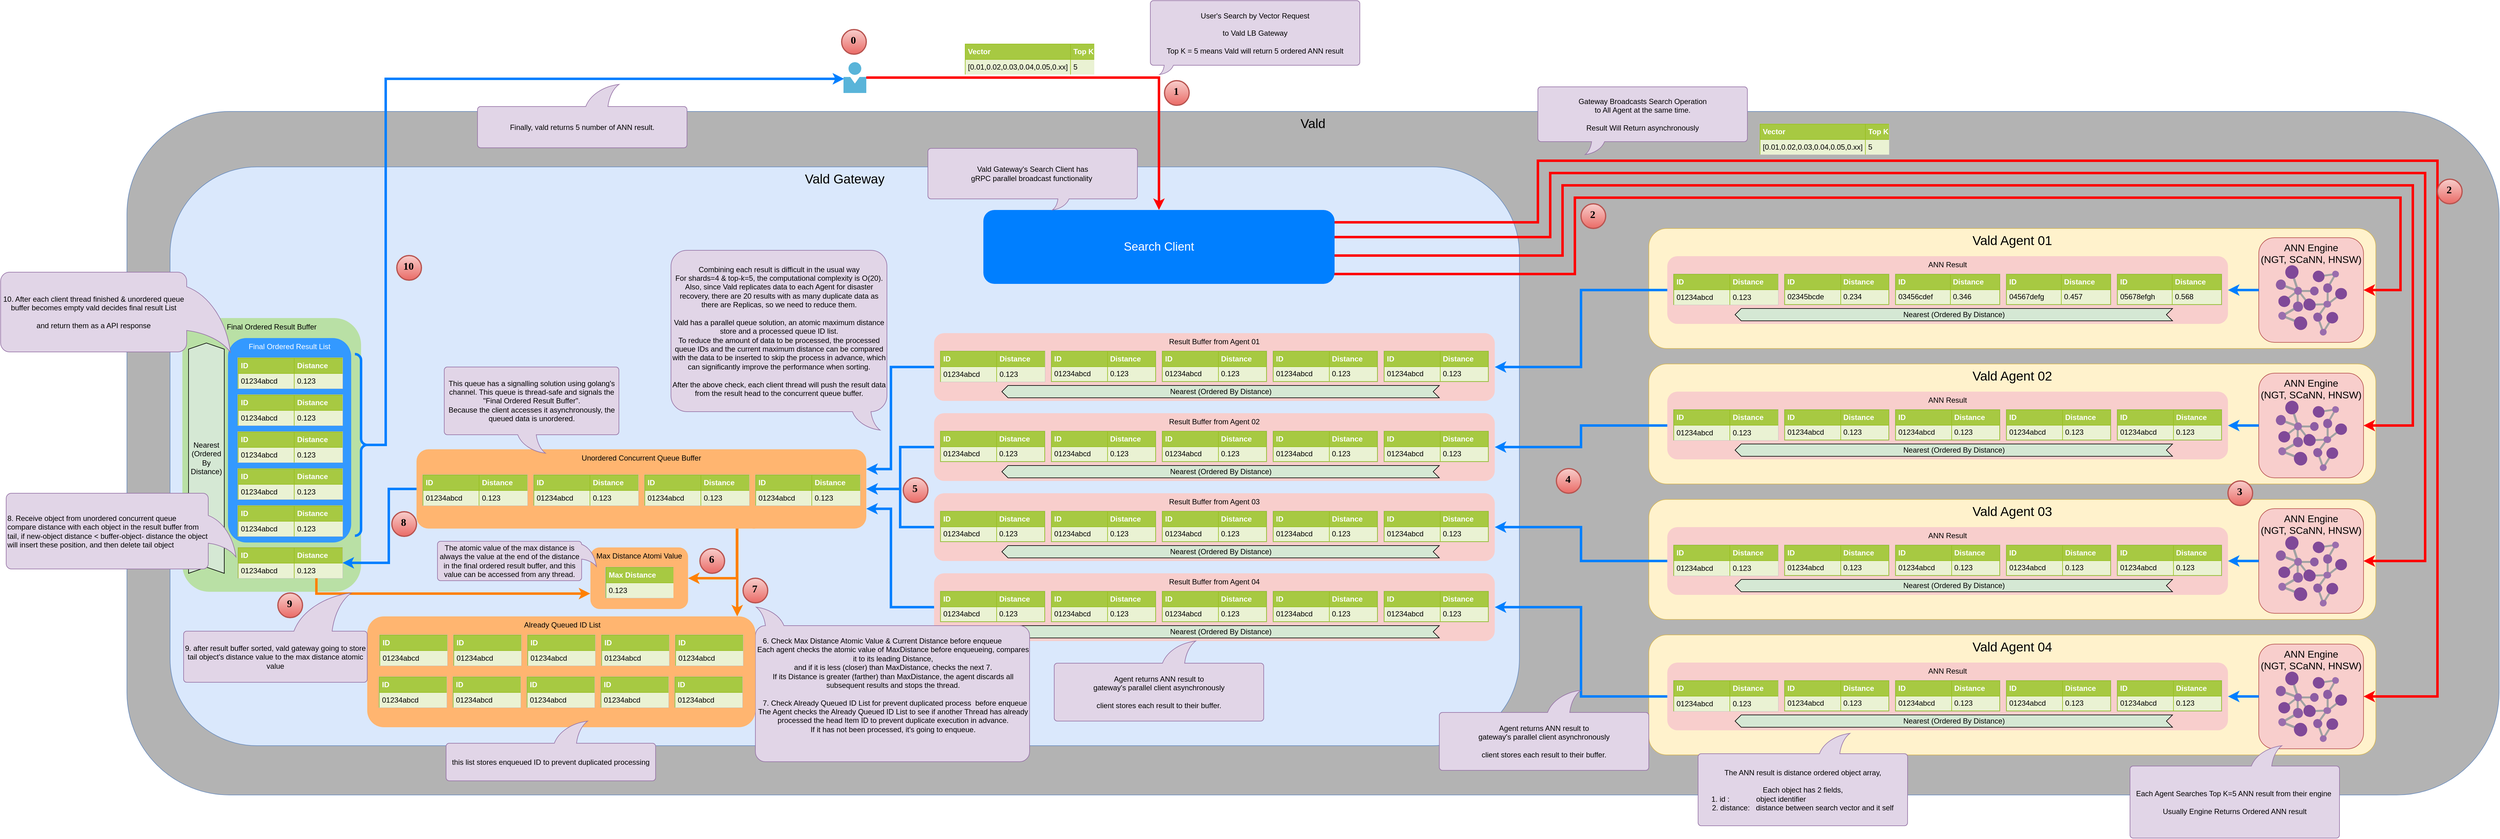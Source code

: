 <mxfile version="14.0.1" type="github">
  <diagram id="vcnON44GQHq9juuZEesx" name="Page-1">
    <mxGraphModel dx="3348" dy="2179" grid="0" gridSize="10" guides="1" tooltips="1" connect="1" arrows="1" fold="1" page="1" pageScale="1" pageWidth="827" pageHeight="1169" math="0" shadow="0">
      <root>
        <mxCell id="0" />
        <mxCell id="1" parent="0" />
        <mxCell id="3TSW6_lrmh_YMU6LiRJO-233" value="&lt;font style=&quot;font-size: 21px&quot;&gt;Vald&lt;/font&gt;" style="rounded=1;whiteSpace=wrap;html=1;align=center;verticalAlign=top;strokeColor=#6c8ebf;fillColor=#B3B3B3;" parent="1" vertex="1">
          <mxGeometry x="-1290" y="-220" width="3850" height="1110" as="geometry" />
        </mxCell>
        <mxCell id="3TSW6_lrmh_YMU6LiRJO-53" value="&lt;font style=&quot;font-size: 21px&quot;&gt;Vald Gateway&lt;/font&gt;" style="rounded=1;whiteSpace=wrap;html=1;align=center;fillColor=#dae8fc;verticalAlign=top;strokeColor=#6c8ebf;" parent="1" vertex="1">
          <mxGeometry x="-1220" y="-130" width="2190" height="940" as="geometry" />
        </mxCell>
        <mxCell id="3TSW6_lrmh_YMU6LiRJO-54" value="Final Ordered Result Buffer" style="rounded=1;whiteSpace=wrap;html=1;align=center;fillColor=#B9E0A5;strokeColor=none;verticalAlign=top;" parent="1" vertex="1">
          <mxGeometry x="-1200" y="115.5" width="290" height="444.5" as="geometry" />
        </mxCell>
        <mxCell id="3TSW6_lrmh_YMU6LiRJO-83" value="&lt;font color=&quot;#ffffff&quot;&gt;Final Ordered Result List&lt;/font&gt;" style="rounded=1;whiteSpace=wrap;html=1;align=center;strokeColor=none;verticalAlign=top;fillColor=#3399FF;" parent="1" vertex="1">
          <mxGeometry x="-1126" y="148" width="200" height="332" as="geometry" />
        </mxCell>
        <mxCell id="3TSW6_lrmh_YMU6LiRJO-191" value="" style="edgeStyle=orthogonalEdgeStyle;rounded=0;orthogonalLoop=1;jettySize=auto;html=1;strokeColor=#FF0000;strokeWidth=4;" parent="1" source="3TSW6_lrmh_YMU6LiRJO-2" target="3TSW6_lrmh_YMU6LiRJO-181" edge="1">
          <mxGeometry relative="1" as="geometry">
            <mxPoint x="-51.5" y="-275" as="targetPoint" />
          </mxGeometry>
        </mxCell>
        <mxCell id="3TSW6_lrmh_YMU6LiRJO-2" value="" style="aspect=fixed;html=1;points=[];align=center;image;fontSize=12;image=img/lib/mscae/Person.svg;" parent="1" vertex="1">
          <mxGeometry x="-127" y="-300" width="37" height="50" as="geometry" />
        </mxCell>
        <mxCell id="3TSW6_lrmh_YMU6LiRJO-28" value="" style="group" parent="1" vertex="1" connectable="0">
          <mxGeometry x="20" y="140" width="910" height="110" as="geometry" />
        </mxCell>
        <mxCell id="3TSW6_lrmh_YMU6LiRJO-22" value="Result Buffer from Agent 01" style="rounded=1;whiteSpace=wrap;html=1;strokeColor=none;fillColor=#F8CECC;align=center;verticalAlign=top;" parent="3TSW6_lrmh_YMU6LiRJO-28" vertex="1">
          <mxGeometry width="910" height="110" as="geometry" />
        </mxCell>
        <mxCell id="3TSW6_lrmh_YMU6LiRJO-21" value="&lt;table border=&quot;1&quot; width=&quot;100%&quot; cellpadding=&quot;4&quot; style=&quot;width: 171px ; height: 51px ; border-collapse: collapse&quot;&gt;&lt;tbody&gt;&lt;tr style=&quot;background-color: rgb(167 , 201 , 66) ; color: rgb(255 , 255 , 255) ; border: 1px solid rgb(152 , 191 , 33)&quot;&gt;&lt;th align=&quot;left&quot;&gt;ID&lt;/th&gt;&lt;th align=&quot;left&quot;&gt;Distance&lt;/th&gt;&lt;/tr&gt;&lt;tr style=&quot;background-color: rgb(234 , 242 , 211) ; border: 1px solid rgb(152 , 191 , 33)&quot;&gt;&lt;td&gt;01234abcd&lt;/td&gt;&lt;td&gt;0.123&lt;/td&gt;&lt;/tr&gt;&lt;/tbody&gt;&lt;/table&gt;" style="text;html=1;strokeColor=#c0c0c0;fillColor=#ffffff;overflow=fill;rounded=0;" parent="3TSW6_lrmh_YMU6LiRJO-28" vertex="1">
          <mxGeometry x="10" y="29" width="170" height="50" as="geometry" />
        </mxCell>
        <mxCell id="3TSW6_lrmh_YMU6LiRJO-23" value="Nearest (Ordered By Distance)" style="html=1;shadow=0;dashed=0;align=center;verticalAlign=middle;shape=mxgraph.arrows2.arrow;dy=0;dx=10;notch=10;direction=west;fillColor=#D5E8D4;" parent="3TSW6_lrmh_YMU6LiRJO-28" vertex="1">
          <mxGeometry x="110" y="85" width="710" height="20" as="geometry" />
        </mxCell>
        <mxCell id="3TSW6_lrmh_YMU6LiRJO-24" value="&lt;table border=&quot;1&quot; width=&quot;100%&quot; cellpadding=&quot;4&quot; style=&quot;width: 100% ; height: 100% ; border-collapse: collapse&quot;&gt;&lt;tbody&gt;&lt;tr style=&quot;background-color: #a7c942 ; color: #ffffff ; border: 1px solid #98bf21&quot;&gt;&lt;th align=&quot;left&quot;&gt;ID&lt;/th&gt;&lt;th align=&quot;left&quot;&gt;Distance&lt;/th&gt;&lt;/tr&gt;&lt;tr style=&quot;background-color: #eaf2d3 ; border: 1px solid #98bf21&quot;&gt;&lt;td&gt;01234abcd&lt;/td&gt;&lt;td&gt;0.123&lt;/td&gt;&lt;/tr&gt;&lt;/tbody&gt;&lt;/table&gt;" style="text;html=1;strokeColor=#c0c0c0;fillColor=#ffffff;overflow=fill;rounded=0;" parent="3TSW6_lrmh_YMU6LiRJO-28" vertex="1">
          <mxGeometry x="370" y="29" width="170" height="50" as="geometry" />
        </mxCell>
        <mxCell id="3TSW6_lrmh_YMU6LiRJO-25" value="&lt;table border=&quot;1&quot; width=&quot;100%&quot; cellpadding=&quot;4&quot; style=&quot;width: 100% ; height: 100% ; border-collapse: collapse&quot;&gt;&lt;tbody&gt;&lt;tr style=&quot;background-color: #a7c942 ; color: #ffffff ; border: 1px solid #98bf21&quot;&gt;&lt;th align=&quot;left&quot;&gt;ID&lt;/th&gt;&lt;th align=&quot;left&quot;&gt;Distance&lt;/th&gt;&lt;/tr&gt;&lt;tr style=&quot;background-color: #eaf2d3 ; border: 1px solid #98bf21&quot;&gt;&lt;td&gt;01234abcd&lt;/td&gt;&lt;td&gt;0.123&lt;/td&gt;&lt;/tr&gt;&lt;/tbody&gt;&lt;/table&gt;" style="text;html=1;strokeColor=#c0c0c0;fillColor=#ffffff;overflow=fill;rounded=0;" parent="3TSW6_lrmh_YMU6LiRJO-28" vertex="1">
          <mxGeometry x="190" y="29" width="170" height="50" as="geometry" />
        </mxCell>
        <mxCell id="3TSW6_lrmh_YMU6LiRJO-26" value="&lt;table border=&quot;1&quot; width=&quot;100%&quot; cellpadding=&quot;4&quot; style=&quot;width: 100% ; height: 100% ; border-collapse: collapse&quot;&gt;&lt;tbody&gt;&lt;tr style=&quot;background-color: #a7c942 ; color: #ffffff ; border: 1px solid #98bf21&quot;&gt;&lt;th align=&quot;left&quot;&gt;ID&lt;/th&gt;&lt;th align=&quot;left&quot;&gt;Distance&lt;/th&gt;&lt;/tr&gt;&lt;tr style=&quot;background-color: #eaf2d3 ; border: 1px solid #98bf21&quot;&gt;&lt;td&gt;01234abcd&lt;/td&gt;&lt;td&gt;0.123&lt;/td&gt;&lt;/tr&gt;&lt;/tbody&gt;&lt;/table&gt;" style="text;html=1;strokeColor=#c0c0c0;fillColor=#ffffff;overflow=fill;rounded=0;" parent="3TSW6_lrmh_YMU6LiRJO-28" vertex="1">
          <mxGeometry x="550" y="29" width="170" height="50" as="geometry" />
        </mxCell>
        <mxCell id="3TSW6_lrmh_YMU6LiRJO-27" value="&lt;table border=&quot;1&quot; width=&quot;100%&quot; cellpadding=&quot;4&quot; style=&quot;width: 100% ; height: 100% ; border-collapse: collapse&quot;&gt;&lt;tbody&gt;&lt;tr style=&quot;background-color: #a7c942 ; color: #ffffff ; border: 1px solid #98bf21&quot;&gt;&lt;th align=&quot;left&quot;&gt;ID&lt;/th&gt;&lt;th align=&quot;left&quot;&gt;Distance&lt;/th&gt;&lt;/tr&gt;&lt;tr style=&quot;background-color: #eaf2d3 ; border: 1px solid #98bf21&quot;&gt;&lt;td&gt;01234abcd&lt;/td&gt;&lt;td&gt;0.123&lt;/td&gt;&lt;/tr&gt;&lt;/tbody&gt;&lt;/table&gt;" style="text;html=1;strokeColor=#c0c0c0;fillColor=#ffffff;overflow=fill;rounded=0;" parent="3TSW6_lrmh_YMU6LiRJO-28" vertex="1">
          <mxGeometry x="730" y="29" width="170" height="50" as="geometry" />
        </mxCell>
        <mxCell id="3TSW6_lrmh_YMU6LiRJO-29" value="" style="group" parent="1" vertex="1" connectable="0">
          <mxGeometry x="20" y="270" width="910" height="110" as="geometry" />
        </mxCell>
        <mxCell id="3TSW6_lrmh_YMU6LiRJO-30" value="Result Buffer from Agent 02" style="rounded=1;whiteSpace=wrap;html=1;strokeColor=none;fillColor=#F8CECC;align=center;verticalAlign=top;" parent="3TSW6_lrmh_YMU6LiRJO-29" vertex="1">
          <mxGeometry width="910" height="110" as="geometry" />
        </mxCell>
        <mxCell id="3TSW6_lrmh_YMU6LiRJO-31" value="&lt;table border=&quot;1&quot; width=&quot;100%&quot; cellpadding=&quot;4&quot; style=&quot;width: 100% ; height: 100% ; border-collapse: collapse&quot;&gt;&lt;tbody&gt;&lt;tr style=&quot;background-color: #a7c942 ; color: #ffffff ; border: 1px solid #98bf21&quot;&gt;&lt;th align=&quot;left&quot;&gt;ID&lt;/th&gt;&lt;th align=&quot;left&quot;&gt;Distance&lt;/th&gt;&lt;/tr&gt;&lt;tr style=&quot;background-color: #eaf2d3 ; border: 1px solid #98bf21&quot;&gt;&lt;td&gt;01234abcd&lt;/td&gt;&lt;td&gt;0.123&lt;/td&gt;&lt;/tr&gt;&lt;/tbody&gt;&lt;/table&gt;" style="text;html=1;strokeColor=#c0c0c0;fillColor=#ffffff;overflow=fill;rounded=0;" parent="3TSW6_lrmh_YMU6LiRJO-29" vertex="1">
          <mxGeometry x="10" y="29" width="170" height="50" as="geometry" />
        </mxCell>
        <mxCell id="3TSW6_lrmh_YMU6LiRJO-32" value="Nearest (Ordered By Distance)" style="html=1;shadow=0;dashed=0;align=center;verticalAlign=middle;shape=mxgraph.arrows2.arrow;dy=0;dx=10;notch=10;direction=west;fillColor=#D5E8D4;" parent="3TSW6_lrmh_YMU6LiRJO-29" vertex="1">
          <mxGeometry x="110" y="85" width="710" height="20" as="geometry" />
        </mxCell>
        <mxCell id="3TSW6_lrmh_YMU6LiRJO-33" value="&lt;table border=&quot;1&quot; width=&quot;100%&quot; cellpadding=&quot;4&quot; style=&quot;width: 100% ; height: 100% ; border-collapse: collapse&quot;&gt;&lt;tbody&gt;&lt;tr style=&quot;background-color: #a7c942 ; color: #ffffff ; border: 1px solid #98bf21&quot;&gt;&lt;th align=&quot;left&quot;&gt;ID&lt;/th&gt;&lt;th align=&quot;left&quot;&gt;Distance&lt;/th&gt;&lt;/tr&gt;&lt;tr style=&quot;background-color: #eaf2d3 ; border: 1px solid #98bf21&quot;&gt;&lt;td&gt;01234abcd&lt;/td&gt;&lt;td&gt;0.123&lt;/td&gt;&lt;/tr&gt;&lt;/tbody&gt;&lt;/table&gt;" style="text;html=1;strokeColor=#c0c0c0;fillColor=#ffffff;overflow=fill;rounded=0;" parent="3TSW6_lrmh_YMU6LiRJO-29" vertex="1">
          <mxGeometry x="370" y="29" width="170" height="50" as="geometry" />
        </mxCell>
        <mxCell id="3TSW6_lrmh_YMU6LiRJO-34" value="&lt;table border=&quot;1&quot; width=&quot;100%&quot; cellpadding=&quot;4&quot; style=&quot;width: 100% ; height: 100% ; border-collapse: collapse&quot;&gt;&lt;tbody&gt;&lt;tr style=&quot;background-color: #a7c942 ; color: #ffffff ; border: 1px solid #98bf21&quot;&gt;&lt;th align=&quot;left&quot;&gt;ID&lt;/th&gt;&lt;th align=&quot;left&quot;&gt;Distance&lt;/th&gt;&lt;/tr&gt;&lt;tr style=&quot;background-color: #eaf2d3 ; border: 1px solid #98bf21&quot;&gt;&lt;td&gt;01234abcd&lt;/td&gt;&lt;td&gt;0.123&lt;/td&gt;&lt;/tr&gt;&lt;/tbody&gt;&lt;/table&gt;" style="text;html=1;strokeColor=#c0c0c0;fillColor=#ffffff;overflow=fill;rounded=0;" parent="3TSW6_lrmh_YMU6LiRJO-29" vertex="1">
          <mxGeometry x="190" y="29" width="170" height="50" as="geometry" />
        </mxCell>
        <mxCell id="3TSW6_lrmh_YMU6LiRJO-35" value="&lt;table border=&quot;1&quot; width=&quot;100%&quot; cellpadding=&quot;4&quot; style=&quot;width: 100% ; height: 100% ; border-collapse: collapse&quot;&gt;&lt;tbody&gt;&lt;tr style=&quot;background-color: #a7c942 ; color: #ffffff ; border: 1px solid #98bf21&quot;&gt;&lt;th align=&quot;left&quot;&gt;ID&lt;/th&gt;&lt;th align=&quot;left&quot;&gt;Distance&lt;/th&gt;&lt;/tr&gt;&lt;tr style=&quot;background-color: #eaf2d3 ; border: 1px solid #98bf21&quot;&gt;&lt;td&gt;01234abcd&lt;/td&gt;&lt;td&gt;0.123&lt;/td&gt;&lt;/tr&gt;&lt;/tbody&gt;&lt;/table&gt;" style="text;html=1;strokeColor=#c0c0c0;fillColor=#ffffff;overflow=fill;rounded=0;" parent="3TSW6_lrmh_YMU6LiRJO-29" vertex="1">
          <mxGeometry x="550" y="29" width="170" height="50" as="geometry" />
        </mxCell>
        <mxCell id="3TSW6_lrmh_YMU6LiRJO-36" value="&lt;table border=&quot;1&quot; width=&quot;100%&quot; cellpadding=&quot;4&quot; style=&quot;width: 100% ; height: 100% ; border-collapse: collapse&quot;&gt;&lt;tbody&gt;&lt;tr style=&quot;background-color: #a7c942 ; color: #ffffff ; border: 1px solid #98bf21&quot;&gt;&lt;th align=&quot;left&quot;&gt;ID&lt;/th&gt;&lt;th align=&quot;left&quot;&gt;Distance&lt;/th&gt;&lt;/tr&gt;&lt;tr style=&quot;background-color: #eaf2d3 ; border: 1px solid #98bf21&quot;&gt;&lt;td&gt;01234abcd&lt;/td&gt;&lt;td&gt;0.123&lt;/td&gt;&lt;/tr&gt;&lt;/tbody&gt;&lt;/table&gt;" style="text;html=1;strokeColor=#c0c0c0;fillColor=#ffffff;overflow=fill;rounded=0;" parent="3TSW6_lrmh_YMU6LiRJO-29" vertex="1">
          <mxGeometry x="730" y="29" width="170" height="50" as="geometry" />
        </mxCell>
        <mxCell id="3TSW6_lrmh_YMU6LiRJO-37" value="" style="group" parent="1" vertex="1" connectable="0">
          <mxGeometry x="20" y="400" width="910" height="110" as="geometry" />
        </mxCell>
        <mxCell id="3TSW6_lrmh_YMU6LiRJO-38" value="Result Buffer from Agent 03" style="rounded=1;whiteSpace=wrap;html=1;strokeColor=none;fillColor=#F8CECC;align=center;verticalAlign=top;" parent="3TSW6_lrmh_YMU6LiRJO-37" vertex="1">
          <mxGeometry width="910" height="110" as="geometry" />
        </mxCell>
        <mxCell id="3TSW6_lrmh_YMU6LiRJO-39" value="&lt;table border=&quot;1&quot; width=&quot;100%&quot; cellpadding=&quot;4&quot; style=&quot;width: 100% ; height: 100% ; border-collapse: collapse&quot;&gt;&lt;tbody&gt;&lt;tr style=&quot;background-color: #a7c942 ; color: #ffffff ; border: 1px solid #98bf21&quot;&gt;&lt;th align=&quot;left&quot;&gt;ID&lt;/th&gt;&lt;th align=&quot;left&quot;&gt;Distance&lt;/th&gt;&lt;/tr&gt;&lt;tr style=&quot;background-color: #eaf2d3 ; border: 1px solid #98bf21&quot;&gt;&lt;td&gt;01234abcd&lt;/td&gt;&lt;td&gt;0.123&lt;/td&gt;&lt;/tr&gt;&lt;/tbody&gt;&lt;/table&gt;" style="text;html=1;strokeColor=#c0c0c0;fillColor=#ffffff;overflow=fill;rounded=0;" parent="3TSW6_lrmh_YMU6LiRJO-37" vertex="1">
          <mxGeometry x="10" y="29" width="170" height="50" as="geometry" />
        </mxCell>
        <mxCell id="3TSW6_lrmh_YMU6LiRJO-40" value="Nearest (Ordered By Distance)" style="html=1;shadow=0;dashed=0;align=center;verticalAlign=middle;shape=mxgraph.arrows2.arrow;dy=0;dx=10;notch=10;direction=west;fillColor=#D5E8D4;" parent="3TSW6_lrmh_YMU6LiRJO-37" vertex="1">
          <mxGeometry x="110" y="85" width="710" height="20" as="geometry" />
        </mxCell>
        <mxCell id="3TSW6_lrmh_YMU6LiRJO-41" value="&lt;table border=&quot;1&quot; width=&quot;100%&quot; cellpadding=&quot;4&quot; style=&quot;width: 100% ; height: 100% ; border-collapse: collapse&quot;&gt;&lt;tbody&gt;&lt;tr style=&quot;background-color: #a7c942 ; color: #ffffff ; border: 1px solid #98bf21&quot;&gt;&lt;th align=&quot;left&quot;&gt;ID&lt;/th&gt;&lt;th align=&quot;left&quot;&gt;Distance&lt;/th&gt;&lt;/tr&gt;&lt;tr style=&quot;background-color: #eaf2d3 ; border: 1px solid #98bf21&quot;&gt;&lt;td&gt;01234abcd&lt;/td&gt;&lt;td&gt;0.123&lt;/td&gt;&lt;/tr&gt;&lt;/tbody&gt;&lt;/table&gt;" style="text;html=1;strokeColor=#c0c0c0;fillColor=#ffffff;overflow=fill;rounded=0;" parent="3TSW6_lrmh_YMU6LiRJO-37" vertex="1">
          <mxGeometry x="370" y="29" width="170" height="50" as="geometry" />
        </mxCell>
        <mxCell id="3TSW6_lrmh_YMU6LiRJO-42" value="&lt;table border=&quot;1&quot; width=&quot;100%&quot; cellpadding=&quot;4&quot; style=&quot;width: 100% ; height: 100% ; border-collapse: collapse&quot;&gt;&lt;tbody&gt;&lt;tr style=&quot;background-color: #a7c942 ; color: #ffffff ; border: 1px solid #98bf21&quot;&gt;&lt;th align=&quot;left&quot;&gt;ID&lt;/th&gt;&lt;th align=&quot;left&quot;&gt;Distance&lt;/th&gt;&lt;/tr&gt;&lt;tr style=&quot;background-color: #eaf2d3 ; border: 1px solid #98bf21&quot;&gt;&lt;td&gt;01234abcd&lt;/td&gt;&lt;td&gt;0.123&lt;/td&gt;&lt;/tr&gt;&lt;/tbody&gt;&lt;/table&gt;" style="text;html=1;strokeColor=#c0c0c0;fillColor=#ffffff;overflow=fill;rounded=0;" parent="3TSW6_lrmh_YMU6LiRJO-37" vertex="1">
          <mxGeometry x="190" y="29" width="170" height="50" as="geometry" />
        </mxCell>
        <mxCell id="3TSW6_lrmh_YMU6LiRJO-43" value="&lt;table border=&quot;1&quot; width=&quot;100%&quot; cellpadding=&quot;4&quot; style=&quot;width: 100% ; height: 100% ; border-collapse: collapse&quot;&gt;&lt;tbody&gt;&lt;tr style=&quot;background-color: #a7c942 ; color: #ffffff ; border: 1px solid #98bf21&quot;&gt;&lt;th align=&quot;left&quot;&gt;ID&lt;/th&gt;&lt;th align=&quot;left&quot;&gt;Distance&lt;/th&gt;&lt;/tr&gt;&lt;tr style=&quot;background-color: #eaf2d3 ; border: 1px solid #98bf21&quot;&gt;&lt;td&gt;01234abcd&lt;/td&gt;&lt;td&gt;0.123&lt;/td&gt;&lt;/tr&gt;&lt;/tbody&gt;&lt;/table&gt;" style="text;html=1;strokeColor=#c0c0c0;fillColor=#ffffff;overflow=fill;rounded=0;" parent="3TSW6_lrmh_YMU6LiRJO-37" vertex="1">
          <mxGeometry x="550" y="29" width="170" height="50" as="geometry" />
        </mxCell>
        <mxCell id="3TSW6_lrmh_YMU6LiRJO-44" value="&lt;table border=&quot;1&quot; width=&quot;100%&quot; cellpadding=&quot;4&quot; style=&quot;width: 100% ; height: 100% ; border-collapse: collapse&quot;&gt;&lt;tbody&gt;&lt;tr style=&quot;background-color: #a7c942 ; color: #ffffff ; border: 1px solid #98bf21&quot;&gt;&lt;th align=&quot;left&quot;&gt;ID&lt;/th&gt;&lt;th align=&quot;left&quot;&gt;Distance&lt;/th&gt;&lt;/tr&gt;&lt;tr style=&quot;background-color: #eaf2d3 ; border: 1px solid #98bf21&quot;&gt;&lt;td&gt;01234abcd&lt;/td&gt;&lt;td&gt;0.123&lt;/td&gt;&lt;/tr&gt;&lt;/tbody&gt;&lt;/table&gt;" style="text;html=1;strokeColor=#c0c0c0;fillColor=#ffffff;overflow=fill;rounded=0;" parent="3TSW6_lrmh_YMU6LiRJO-37" vertex="1">
          <mxGeometry x="730" y="29" width="170" height="50" as="geometry" />
        </mxCell>
        <mxCell id="3TSW6_lrmh_YMU6LiRJO-45" value="" style="group" parent="1" vertex="1" connectable="0">
          <mxGeometry x="20" y="530" width="910" height="110" as="geometry" />
        </mxCell>
        <mxCell id="3TSW6_lrmh_YMU6LiRJO-46" value="Result Buffer&amp;nbsp;from Agent 04" style="rounded=1;whiteSpace=wrap;html=1;strokeColor=none;fillColor=#F8CECC;align=center;verticalAlign=top;" parent="3TSW6_lrmh_YMU6LiRJO-45" vertex="1">
          <mxGeometry width="910" height="110" as="geometry" />
        </mxCell>
        <mxCell id="3TSW6_lrmh_YMU6LiRJO-47" value="&lt;table border=&quot;1&quot; width=&quot;100%&quot; cellpadding=&quot;4&quot; style=&quot;width: 100% ; height: 100% ; border-collapse: collapse&quot;&gt;&lt;tbody&gt;&lt;tr style=&quot;background-color: #a7c942 ; color: #ffffff ; border: 1px solid #98bf21&quot;&gt;&lt;th align=&quot;left&quot;&gt;ID&lt;/th&gt;&lt;th align=&quot;left&quot;&gt;Distance&lt;/th&gt;&lt;/tr&gt;&lt;tr style=&quot;background-color: #eaf2d3 ; border: 1px solid #98bf21&quot;&gt;&lt;td&gt;01234abcd&lt;/td&gt;&lt;td&gt;0.123&lt;/td&gt;&lt;/tr&gt;&lt;/tbody&gt;&lt;/table&gt;" style="text;html=1;strokeColor=#c0c0c0;fillColor=#ffffff;overflow=fill;rounded=0;" parent="3TSW6_lrmh_YMU6LiRJO-45" vertex="1">
          <mxGeometry x="10" y="29" width="170" height="50" as="geometry" />
        </mxCell>
        <mxCell id="3TSW6_lrmh_YMU6LiRJO-48" value="Nearest (Ordered By Distance)" style="html=1;shadow=0;dashed=0;align=center;verticalAlign=middle;shape=mxgraph.arrows2.arrow;dy=0;dx=10;notch=10;direction=west;fillColor=#D5E8D4;" parent="3TSW6_lrmh_YMU6LiRJO-45" vertex="1">
          <mxGeometry x="110" y="85" width="710" height="20" as="geometry" />
        </mxCell>
        <mxCell id="3TSW6_lrmh_YMU6LiRJO-49" value="&lt;table border=&quot;1&quot; width=&quot;100%&quot; cellpadding=&quot;4&quot; style=&quot;width: 100% ; height: 100% ; border-collapse: collapse&quot;&gt;&lt;tbody&gt;&lt;tr style=&quot;background-color: #a7c942 ; color: #ffffff ; border: 1px solid #98bf21&quot;&gt;&lt;th align=&quot;left&quot;&gt;ID&lt;/th&gt;&lt;th align=&quot;left&quot;&gt;Distance&lt;/th&gt;&lt;/tr&gt;&lt;tr style=&quot;background-color: #eaf2d3 ; border: 1px solid #98bf21&quot;&gt;&lt;td&gt;01234abcd&lt;/td&gt;&lt;td&gt;0.123&lt;/td&gt;&lt;/tr&gt;&lt;/tbody&gt;&lt;/table&gt;" style="text;html=1;strokeColor=#c0c0c0;fillColor=#ffffff;overflow=fill;rounded=0;" parent="3TSW6_lrmh_YMU6LiRJO-45" vertex="1">
          <mxGeometry x="370" y="29" width="170" height="50" as="geometry" />
        </mxCell>
        <mxCell id="3TSW6_lrmh_YMU6LiRJO-50" value="&lt;table border=&quot;1&quot; width=&quot;100%&quot; cellpadding=&quot;4&quot; style=&quot;width: 100% ; height: 100% ; border-collapse: collapse&quot;&gt;&lt;tbody&gt;&lt;tr style=&quot;background-color: #a7c942 ; color: #ffffff ; border: 1px solid #98bf21&quot;&gt;&lt;th align=&quot;left&quot;&gt;ID&lt;/th&gt;&lt;th align=&quot;left&quot;&gt;Distance&lt;/th&gt;&lt;/tr&gt;&lt;tr style=&quot;background-color: #eaf2d3 ; border: 1px solid #98bf21&quot;&gt;&lt;td&gt;01234abcd&lt;/td&gt;&lt;td&gt;0.123&lt;/td&gt;&lt;/tr&gt;&lt;/tbody&gt;&lt;/table&gt;" style="text;html=1;strokeColor=#c0c0c0;fillColor=#ffffff;overflow=fill;rounded=0;" parent="3TSW6_lrmh_YMU6LiRJO-45" vertex="1">
          <mxGeometry x="190" y="29" width="170" height="50" as="geometry" />
        </mxCell>
        <mxCell id="3TSW6_lrmh_YMU6LiRJO-51" value="&lt;table border=&quot;1&quot; width=&quot;100%&quot; cellpadding=&quot;4&quot; style=&quot;width: 100% ; height: 100% ; border-collapse: collapse&quot;&gt;&lt;tbody&gt;&lt;tr style=&quot;background-color: #a7c942 ; color: #ffffff ; border: 1px solid #98bf21&quot;&gt;&lt;th align=&quot;left&quot;&gt;ID&lt;/th&gt;&lt;th align=&quot;left&quot;&gt;Distance&lt;/th&gt;&lt;/tr&gt;&lt;tr style=&quot;background-color: #eaf2d3 ; border: 1px solid #98bf21&quot;&gt;&lt;td&gt;01234abcd&lt;/td&gt;&lt;td&gt;0.123&lt;/td&gt;&lt;/tr&gt;&lt;/tbody&gt;&lt;/table&gt;" style="text;html=1;strokeColor=#c0c0c0;fillColor=#ffffff;overflow=fill;rounded=0;" parent="3TSW6_lrmh_YMU6LiRJO-45" vertex="1">
          <mxGeometry x="550" y="29" width="170" height="50" as="geometry" />
        </mxCell>
        <mxCell id="3TSW6_lrmh_YMU6LiRJO-52" value="&lt;table border=&quot;1&quot; width=&quot;100%&quot; cellpadding=&quot;4&quot; style=&quot;width: 100% ; height: 100% ; border-collapse: collapse&quot;&gt;&lt;tbody&gt;&lt;tr style=&quot;background-color: #a7c942 ; color: #ffffff ; border: 1px solid #98bf21&quot;&gt;&lt;th align=&quot;left&quot;&gt;ID&lt;/th&gt;&lt;th align=&quot;left&quot;&gt;Distance&lt;/th&gt;&lt;/tr&gt;&lt;tr style=&quot;background-color: #eaf2d3 ; border: 1px solid #98bf21&quot;&gt;&lt;td&gt;01234abcd&lt;/td&gt;&lt;td&gt;0.123&lt;/td&gt;&lt;/tr&gt;&lt;/tbody&gt;&lt;/table&gt;" style="text;html=1;strokeColor=#c0c0c0;fillColor=#ffffff;overflow=fill;rounded=0;" parent="3TSW6_lrmh_YMU6LiRJO-45" vertex="1">
          <mxGeometry x="730" y="29" width="170" height="50" as="geometry" />
        </mxCell>
        <mxCell id="3TSW6_lrmh_YMU6LiRJO-85" style="edgeStyle=orthogonalEdgeStyle;rounded=0;orthogonalLoop=1;jettySize=auto;html=1;exitX=0;exitY=0.5;exitDx=0;exitDy=0;entryX=1;entryY=0.5;entryDx=0;entryDy=0;strokeColor=#007FFF;strokeWidth=4;" parent="1" source="3TSW6_lrmh_YMU6LiRJO-63" target="3TSW6_lrmh_YMU6LiRJO-80" edge="1">
          <mxGeometry relative="1" as="geometry">
            <mxPoint x="-1025" y="658" as="targetPoint" />
            <Array as="points">
              <mxPoint x="-865" y="393" />
              <mxPoint x="-865" y="513" />
            </Array>
          </mxGeometry>
        </mxCell>
        <mxCell id="3TSW6_lrmh_YMU6LiRJO-230" style="edgeStyle=orthogonalEdgeStyle;rounded=0;orthogonalLoop=1;jettySize=auto;html=1;exitX=0.75;exitY=1;exitDx=0;exitDy=0;entryX=1;entryY=0.5;entryDx=0;entryDy=0;strokeColor=#FF8000;strokeWidth=4;fontSize=19;" parent="1" source="3TSW6_lrmh_YMU6LiRJO-63" target="3TSW6_lrmh_YMU6LiRJO-214" edge="1">
          <mxGeometry relative="1" as="geometry">
            <Array as="points">
              <mxPoint x="-272" y="430" />
              <mxPoint x="-300" y="430" />
              <mxPoint x="-300" y="538" />
            </Array>
          </mxGeometry>
        </mxCell>
        <mxCell id="3TSW6_lrmh_YMU6LiRJO-231" value="" style="edgeStyle=orthogonalEdgeStyle;rounded=0;orthogonalLoop=1;jettySize=auto;html=1;exitX=0.75;exitY=1;exitDx=0;exitDy=0;entryX=0.75;entryY=0;entryDx=0;entryDy=0;strokeColor=#FF8000;strokeWidth=4;fontSize=19;" parent="1" edge="1">
          <mxGeometry relative="1" as="geometry">
            <mxPoint x="-274.5" y="455.38" as="sourcePoint" />
            <mxPoint x="-299.5" y="600" as="targetPoint" />
            <Array as="points">
              <mxPoint x="-274" y="430" />
              <mxPoint x="-299" y="430" />
            </Array>
          </mxGeometry>
        </mxCell>
        <mxCell id="3TSW6_lrmh_YMU6LiRJO-63" value="Unordered Concurrent Queue Buffer" style="rounded=1;whiteSpace=wrap;html=1;align=center;strokeColor=none;fillColor=#FFB570;verticalAlign=top;" parent="1" vertex="1">
          <mxGeometry x="-820" y="328.63" width="730" height="128.75" as="geometry" />
        </mxCell>
        <mxCell id="3TSW6_lrmh_YMU6LiRJO-66" style="edgeStyle=orthogonalEdgeStyle;rounded=0;orthogonalLoop=1;jettySize=auto;html=1;exitX=0;exitY=0.5;exitDx=0;exitDy=0;entryX=1;entryY=0.5;entryDx=0;entryDy=0;strokeWidth=4;strokeColor=#007FFF;" parent="1" source="3TSW6_lrmh_YMU6LiRJO-30" target="3TSW6_lrmh_YMU6LiRJO-63" edge="1">
          <mxGeometry relative="1" as="geometry">
            <mxPoint x="-90" y="340.0" as="targetPoint" />
          </mxGeometry>
        </mxCell>
        <mxCell id="3TSW6_lrmh_YMU6LiRJO-67" style="edgeStyle=orthogonalEdgeStyle;rounded=0;orthogonalLoop=1;jettySize=auto;html=1;exitX=0;exitY=0.5;exitDx=0;exitDy=0;entryX=1;entryY=0.5;entryDx=0;entryDy=0;strokeWidth=4;strokeColor=#007FFF;" parent="1" source="3TSW6_lrmh_YMU6LiRJO-38" target="3TSW6_lrmh_YMU6LiRJO-63" edge="1">
          <mxGeometry relative="1" as="geometry" />
        </mxCell>
        <mxCell id="3TSW6_lrmh_YMU6LiRJO-68" style="edgeStyle=orthogonalEdgeStyle;rounded=0;orthogonalLoop=1;jettySize=auto;html=1;exitX=0;exitY=0.5;exitDx=0;exitDy=0;entryX=1;entryY=0.25;entryDx=0;entryDy=0;strokeWidth=4;strokeColor=#007FFF;" parent="1" source="3TSW6_lrmh_YMU6LiRJO-22" target="3TSW6_lrmh_YMU6LiRJO-63" edge="1">
          <mxGeometry relative="1" as="geometry">
            <Array as="points">
              <mxPoint x="-50" y="195" />
              <mxPoint x="-50" y="361" />
            </Array>
          </mxGeometry>
        </mxCell>
        <mxCell id="3TSW6_lrmh_YMU6LiRJO-69" style="edgeStyle=orthogonalEdgeStyle;rounded=0;orthogonalLoop=1;jettySize=auto;html=1;exitX=0;exitY=0.5;exitDx=0;exitDy=0;entryX=1;entryY=0.75;entryDx=0;entryDy=0;strokeWidth=4;strokeColor=#007FFF;" parent="1" source="3TSW6_lrmh_YMU6LiRJO-46" target="3TSW6_lrmh_YMU6LiRJO-63" edge="1">
          <mxGeometry relative="1" as="geometry">
            <Array as="points">
              <mxPoint x="-50" y="585" />
              <mxPoint x="-50" y="425" />
            </Array>
          </mxGeometry>
        </mxCell>
        <mxCell id="3TSW6_lrmh_YMU6LiRJO-70" value="&lt;table border=&quot;1&quot; width=&quot;100%&quot; cellpadding=&quot;4&quot; style=&quot;width: 171px ; height: 51px ; border-collapse: collapse&quot;&gt;&lt;tbody&gt;&lt;tr style=&quot;background-color: rgb(167 , 201 , 66) ; color: rgb(255 , 255 , 255) ; border: 1px solid rgb(152 , 191 , 33)&quot;&gt;&lt;th align=&quot;left&quot;&gt;ID&lt;/th&gt;&lt;th align=&quot;left&quot;&gt;Distance&lt;/th&gt;&lt;/tr&gt;&lt;tr style=&quot;background-color: rgb(234 , 242 , 211) ; border: 1px solid rgb(152 , 191 , 33)&quot;&gt;&lt;td&gt;01234abcd&lt;/td&gt;&lt;td&gt;0.123&lt;/td&gt;&lt;/tr&gt;&lt;/tbody&gt;&lt;/table&gt;" style="text;html=1;strokeColor=#c0c0c0;fillColor=#ffffff;overflow=fill;rounded=0;" parent="1" vertex="1">
          <mxGeometry x="-630" y="370" width="170" height="50" as="geometry" />
        </mxCell>
        <mxCell id="3TSW6_lrmh_YMU6LiRJO-71" value="&lt;table border=&quot;1&quot; width=&quot;100%&quot; cellpadding=&quot;4&quot; style=&quot;width: 171px ; height: 51px ; border-collapse: collapse&quot;&gt;&lt;tbody&gt;&lt;tr style=&quot;background-color: rgb(167 , 201 , 66) ; color: rgb(255 , 255 , 255) ; border: 1px solid rgb(152 , 191 , 33)&quot;&gt;&lt;th align=&quot;left&quot;&gt;ID&lt;/th&gt;&lt;th align=&quot;left&quot;&gt;Distance&lt;/th&gt;&lt;/tr&gt;&lt;tr style=&quot;background-color: rgb(234 , 242 , 211) ; border: 1px solid rgb(152 , 191 , 33)&quot;&gt;&lt;td&gt;01234abcd&lt;/td&gt;&lt;td&gt;0.123&lt;/td&gt;&lt;/tr&gt;&lt;/tbody&gt;&lt;/table&gt;" style="text;html=1;strokeColor=#c0c0c0;fillColor=#ffffff;overflow=fill;rounded=0;" parent="1" vertex="1">
          <mxGeometry x="-270" y="370" width="170" height="50" as="geometry" />
        </mxCell>
        <mxCell id="3TSW6_lrmh_YMU6LiRJO-72" value="&lt;table border=&quot;1&quot; width=&quot;100%&quot; cellpadding=&quot;4&quot; style=&quot;width: 171px ; height: 51px ; border-collapse: collapse&quot;&gt;&lt;tbody&gt;&lt;tr style=&quot;background-color: rgb(167 , 201 , 66) ; color: rgb(255 , 255 , 255) ; border: 1px solid rgb(152 , 191 , 33)&quot;&gt;&lt;th align=&quot;left&quot;&gt;ID&lt;/th&gt;&lt;th align=&quot;left&quot;&gt;Distance&lt;/th&gt;&lt;/tr&gt;&lt;tr style=&quot;background-color: rgb(234 , 242 , 211) ; border: 1px solid rgb(152 , 191 , 33)&quot;&gt;&lt;td&gt;01234abcd&lt;/td&gt;&lt;td&gt;0.123&lt;/td&gt;&lt;/tr&gt;&lt;/tbody&gt;&lt;/table&gt;" style="text;html=1;strokeColor=#c0c0c0;fillColor=#ffffff;overflow=fill;rounded=0;" parent="1" vertex="1">
          <mxGeometry x="-450" y="370" width="170" height="50" as="geometry" />
        </mxCell>
        <mxCell id="3TSW6_lrmh_YMU6LiRJO-74" value="&lt;table border=&quot;1&quot; width=&quot;100%&quot; cellpadding=&quot;4&quot; style=&quot;width: 171px ; height: 51px ; border-collapse: collapse&quot;&gt;&lt;tbody&gt;&lt;tr style=&quot;background-color: rgb(167 , 201 , 66) ; color: rgb(255 , 255 , 255) ; border: 1px solid rgb(152 , 191 , 33)&quot;&gt;&lt;th align=&quot;left&quot;&gt;ID&lt;/th&gt;&lt;th align=&quot;left&quot;&gt;Distance&lt;/th&gt;&lt;/tr&gt;&lt;tr style=&quot;background-color: rgb(234 , 242 , 211) ; border: 1px solid rgb(152 , 191 , 33)&quot;&gt;&lt;td&gt;01234abcd&lt;/td&gt;&lt;td&gt;0.123&lt;/td&gt;&lt;/tr&gt;&lt;/tbody&gt;&lt;/table&gt;" style="text;html=1;strokeColor=#c0c0c0;fillColor=#ffffff;overflow=fill;rounded=0;" parent="1" vertex="1">
          <mxGeometry x="-1110" y="300" width="170" height="50" as="geometry" />
        </mxCell>
        <mxCell id="3TSW6_lrmh_YMU6LiRJO-75" value="&lt;table border=&quot;1&quot; width=&quot;100%&quot; cellpadding=&quot;4&quot; style=&quot;width: 171px ; height: 51px ; border-collapse: collapse&quot;&gt;&lt;tbody&gt;&lt;tr style=&quot;background-color: rgb(167 , 201 , 66) ; color: rgb(255 , 255 , 255) ; border: 1px solid rgb(152 , 191 , 33)&quot;&gt;&lt;th align=&quot;left&quot;&gt;ID&lt;/th&gt;&lt;th align=&quot;left&quot;&gt;Distance&lt;/th&gt;&lt;/tr&gt;&lt;tr style=&quot;background-color: rgb(234 , 242 , 211) ; border: 1px solid rgb(152 , 191 , 33)&quot;&gt;&lt;td&gt;01234abcd&lt;/td&gt;&lt;td&gt;0.123&lt;/td&gt;&lt;/tr&gt;&lt;/tbody&gt;&lt;/table&gt;" style="text;html=1;strokeColor=#c0c0c0;fillColor=#ffffff;overflow=fill;rounded=0;" parent="1" vertex="1">
          <mxGeometry x="-1110" y="180" width="170" height="50" as="geometry" />
        </mxCell>
        <mxCell id="3TSW6_lrmh_YMU6LiRJO-76" value="&lt;table border=&quot;1&quot; width=&quot;100%&quot; cellpadding=&quot;4&quot; style=&quot;width: 171px ; height: 51px ; border-collapse: collapse&quot;&gt;&lt;tbody&gt;&lt;tr style=&quot;background-color: rgb(167 , 201 , 66) ; color: rgb(255 , 255 , 255) ; border: 1px solid rgb(152 , 191 , 33)&quot;&gt;&lt;th align=&quot;left&quot;&gt;ID&lt;/th&gt;&lt;th align=&quot;left&quot;&gt;Distance&lt;/th&gt;&lt;/tr&gt;&lt;tr style=&quot;background-color: rgb(234 , 242 , 211) ; border: 1px solid rgb(152 , 191 , 33)&quot;&gt;&lt;td&gt;01234abcd&lt;/td&gt;&lt;td&gt;0.123&lt;/td&gt;&lt;/tr&gt;&lt;/tbody&gt;&lt;/table&gt;" style="text;html=1;strokeColor=#c0c0c0;fillColor=#ffffff;overflow=fill;rounded=0;" parent="1" vertex="1">
          <mxGeometry x="-1110" y="240" width="170" height="50" as="geometry" />
        </mxCell>
        <mxCell id="3TSW6_lrmh_YMU6LiRJO-77" value="&lt;table border=&quot;1&quot; width=&quot;100%&quot; cellpadding=&quot;4&quot; style=&quot;width: 171px ; height: 51px ; border-collapse: collapse&quot;&gt;&lt;tbody&gt;&lt;tr style=&quot;background-color: rgb(167 , 201 , 66) ; color: rgb(255 , 255 , 255) ; border: 1px solid rgb(152 , 191 , 33)&quot;&gt;&lt;th align=&quot;left&quot;&gt;ID&lt;/th&gt;&lt;th align=&quot;left&quot;&gt;Distance&lt;/th&gt;&lt;/tr&gt;&lt;tr style=&quot;background-color: rgb(234 , 242 , 211) ; border: 1px solid rgb(152 , 191 , 33)&quot;&gt;&lt;td&gt;01234abcd&lt;/td&gt;&lt;td&gt;0.123&lt;/td&gt;&lt;/tr&gt;&lt;/tbody&gt;&lt;/table&gt;" style="text;html=1;strokeColor=#c0c0c0;fillColor=#ffffff;overflow=fill;rounded=0;" parent="1" vertex="1">
          <mxGeometry x="-1110" y="360" width="170" height="50" as="geometry" />
        </mxCell>
        <mxCell id="3TSW6_lrmh_YMU6LiRJO-78" value="&lt;table border=&quot;1&quot; width=&quot;100%&quot; cellpadding=&quot;4&quot; style=&quot;width: 171px ; height: 51px ; border-collapse: collapse&quot;&gt;&lt;tbody&gt;&lt;tr style=&quot;background-color: rgb(167 , 201 , 66) ; color: rgb(255 , 255 , 255) ; border: 1px solid rgb(152 , 191 , 33)&quot;&gt;&lt;th align=&quot;left&quot;&gt;ID&lt;/th&gt;&lt;th align=&quot;left&quot;&gt;Distance&lt;/th&gt;&lt;/tr&gt;&lt;tr style=&quot;background-color: rgb(234 , 242 , 211) ; border: 1px solid rgb(152 , 191 , 33)&quot;&gt;&lt;td&gt;01234abcd&lt;/td&gt;&lt;td&gt;0.123&lt;/td&gt;&lt;/tr&gt;&lt;/tbody&gt;&lt;/table&gt;" style="text;html=1;strokeColor=#c0c0c0;fillColor=#ffffff;overflow=fill;rounded=0;" parent="1" vertex="1">
          <mxGeometry x="-1110" y="420" width="170" height="50" as="geometry" />
        </mxCell>
        <mxCell id="3TSW6_lrmh_YMU6LiRJO-79" value="&lt;table border=&quot;1&quot; width=&quot;100%&quot; cellpadding=&quot;4&quot; style=&quot;width: 171px ; height: 51px ; border-collapse: collapse&quot;&gt;&lt;tbody&gt;&lt;tr style=&quot;background-color: rgb(167 , 201 , 66) ; color: rgb(255 , 255 , 255) ; border: 1px solid rgb(152 , 191 , 33)&quot;&gt;&lt;th align=&quot;left&quot;&gt;ID&lt;/th&gt;&lt;th align=&quot;left&quot;&gt;Distance&lt;/th&gt;&lt;/tr&gt;&lt;tr style=&quot;background-color: rgb(234 , 242 , 211) ; border: 1px solid rgb(152 , 191 , 33)&quot;&gt;&lt;td&gt;01234abcd&lt;/td&gt;&lt;td&gt;0.123&lt;/td&gt;&lt;/tr&gt;&lt;/tbody&gt;&lt;/table&gt;" style="text;html=1;strokeColor=#c0c0c0;fillColor=#ffffff;overflow=fill;rounded=0;" parent="1" vertex="1">
          <mxGeometry x="-810" y="370" width="170" height="50" as="geometry" />
        </mxCell>
        <mxCell id="3TSW6_lrmh_YMU6LiRJO-80" value="&lt;table border=&quot;1&quot; width=&quot;100%&quot; cellpadding=&quot;4&quot; style=&quot;width: 171px ; height: 51px ; border-collapse: collapse&quot;&gt;&lt;tbody&gt;&lt;tr style=&quot;background-color: rgb(167 , 201 , 66) ; color: rgb(255 , 255 , 255) ; border: 1px solid rgb(152 , 191 , 33)&quot;&gt;&lt;th align=&quot;left&quot;&gt;ID&lt;/th&gt;&lt;th align=&quot;left&quot;&gt;Distance&lt;/th&gt;&lt;/tr&gt;&lt;tr style=&quot;background-color: rgb(234 , 242 , 211) ; border: 1px solid rgb(152 , 191 , 33)&quot;&gt;&lt;td&gt;01234abcd&lt;/td&gt;&lt;td&gt;0.123&lt;/td&gt;&lt;/tr&gt;&lt;/tbody&gt;&lt;/table&gt;" style="text;html=1;strokeColor=#c0c0c0;fillColor=#ffffff;overflow=fill;rounded=0;" parent="1" vertex="1">
          <mxGeometry x="-1110" y="488" width="170" height="50" as="geometry" />
        </mxCell>
        <mxCell id="3TSW6_lrmh_YMU6LiRJO-110" value="" style="group" parent="1" vertex="1" connectable="0">
          <mxGeometry x="1180" y="-30" width="1180" height="195" as="geometry" />
        </mxCell>
        <mxCell id="3TSW6_lrmh_YMU6LiRJO-86" value="&lt;font style=&quot;font-size: 21px&quot;&gt;Vald Agent 01&lt;/font&gt;" style="rounded=1;whiteSpace=wrap;html=1;align=center;fillColor=#fff2cc;verticalAlign=top;strokeColor=#d6b656;" parent="3TSW6_lrmh_YMU6LiRJO-110" vertex="1">
          <mxGeometry width="1180" height="195" as="geometry" />
        </mxCell>
        <mxCell id="3TSW6_lrmh_YMU6LiRJO-88" value="" style="group" parent="3TSW6_lrmh_YMU6LiRJO-110" vertex="1" connectable="0">
          <mxGeometry x="30" y="45" width="910" height="110" as="geometry" />
        </mxCell>
        <mxCell id="3TSW6_lrmh_YMU6LiRJO-89" value="ANN Result" style="rounded=1;whiteSpace=wrap;html=1;strokeColor=none;fillColor=#F8CECC;align=center;verticalAlign=top;" parent="3TSW6_lrmh_YMU6LiRJO-88" vertex="1">
          <mxGeometry width="910" height="110" as="geometry" />
        </mxCell>
        <mxCell id="3TSW6_lrmh_YMU6LiRJO-90" value="&lt;table border=&quot;1&quot; width=&quot;100%&quot; cellpadding=&quot;4&quot; style=&quot;width: 171px ; height: 51px ; border-collapse: collapse&quot;&gt;&lt;tbody&gt;&lt;tr style=&quot;background-color: rgb(167 , 201 , 66) ; color: rgb(255 , 255 , 255) ; border: 1px solid rgb(152 , 191 , 33)&quot;&gt;&lt;th align=&quot;left&quot;&gt;ID&lt;/th&gt;&lt;th align=&quot;left&quot;&gt;Distance&lt;/th&gt;&lt;/tr&gt;&lt;tr style=&quot;background-color: rgb(234 , 242 , 211) ; border: 1px solid rgb(152 , 191 , 33)&quot;&gt;&lt;td&gt;01234abcd&lt;/td&gt;&lt;td&gt;0.123&lt;/td&gt;&lt;/tr&gt;&lt;/tbody&gt;&lt;/table&gt;" style="text;html=1;strokeColor=#c0c0c0;fillColor=#ffffff;overflow=fill;rounded=0;" parent="3TSW6_lrmh_YMU6LiRJO-88" vertex="1">
          <mxGeometry x="10" y="29" width="170" height="50" as="geometry" />
        </mxCell>
        <mxCell id="3TSW6_lrmh_YMU6LiRJO-91" value="Nearest (Ordered By Distance)" style="html=1;shadow=0;dashed=0;align=center;verticalAlign=middle;shape=mxgraph.arrows2.arrow;dy=0;dx=10;notch=10;direction=west;fillColor=#D5E8D4;" parent="3TSW6_lrmh_YMU6LiRJO-88" vertex="1">
          <mxGeometry x="110" y="85" width="710" height="20" as="geometry" />
        </mxCell>
        <mxCell id="3TSW6_lrmh_YMU6LiRJO-92" value="&lt;table border=&quot;1&quot; width=&quot;100%&quot; cellpadding=&quot;4&quot; style=&quot;width: 100% ; height: 100% ; border-collapse: collapse&quot;&gt;&lt;tbody&gt;&lt;tr style=&quot;background-color: #a7c942 ; color: #ffffff ; border: 1px solid #98bf21&quot;&gt;&lt;th align=&quot;left&quot;&gt;ID&lt;/th&gt;&lt;th align=&quot;left&quot;&gt;Distance&lt;/th&gt;&lt;/tr&gt;&lt;tr style=&quot;background-color: #eaf2d3 ; border: 1px solid #98bf21&quot;&gt;&lt;td&gt;03456cdef&lt;/td&gt;&lt;td&gt;0.346&lt;/td&gt;&lt;/tr&gt;&lt;/tbody&gt;&lt;/table&gt;" style="text;html=1;strokeColor=#c0c0c0;fillColor=#ffffff;overflow=fill;rounded=0;" parent="3TSW6_lrmh_YMU6LiRJO-88" vertex="1">
          <mxGeometry x="370" y="29" width="170" height="50" as="geometry" />
        </mxCell>
        <mxCell id="3TSW6_lrmh_YMU6LiRJO-93" value="&lt;table border=&quot;1&quot; width=&quot;100%&quot; cellpadding=&quot;4&quot; style=&quot;width: 100% ; height: 100% ; border-collapse: collapse&quot;&gt;&lt;tbody&gt;&lt;tr style=&quot;background-color: #a7c942 ; color: #ffffff ; border: 1px solid #98bf21&quot;&gt;&lt;th align=&quot;left&quot;&gt;ID&lt;/th&gt;&lt;th align=&quot;left&quot;&gt;Distance&lt;/th&gt;&lt;/tr&gt;&lt;tr style=&quot;background-color: #eaf2d3 ; border: 1px solid #98bf21&quot;&gt;&lt;td&gt;02345bcde&lt;/td&gt;&lt;td&gt;0.234&lt;/td&gt;&lt;/tr&gt;&lt;/tbody&gt;&lt;/table&gt;" style="text;html=1;strokeColor=#c0c0c0;fillColor=#ffffff;overflow=fill;rounded=0;" parent="3TSW6_lrmh_YMU6LiRJO-88" vertex="1">
          <mxGeometry x="190" y="29" width="170" height="50" as="geometry" />
        </mxCell>
        <mxCell id="3TSW6_lrmh_YMU6LiRJO-94" value="&lt;table border=&quot;1&quot; width=&quot;100%&quot; cellpadding=&quot;4&quot; style=&quot;width: 100% ; height: 100% ; border-collapse: collapse&quot;&gt;&lt;tbody&gt;&lt;tr style=&quot;background-color: #a7c942 ; color: #ffffff ; border: 1px solid #98bf21&quot;&gt;&lt;th align=&quot;left&quot;&gt;ID&lt;/th&gt;&lt;th align=&quot;left&quot;&gt;Distance&lt;/th&gt;&lt;/tr&gt;&lt;tr style=&quot;background-color: #eaf2d3 ; border: 1px solid #98bf21&quot;&gt;&lt;td&gt;04567defg&lt;/td&gt;&lt;td&gt;0.457&lt;/td&gt;&lt;/tr&gt;&lt;/tbody&gt;&lt;/table&gt;" style="text;html=1;strokeColor=#c0c0c0;fillColor=#ffffff;overflow=fill;rounded=0;" parent="3TSW6_lrmh_YMU6LiRJO-88" vertex="1">
          <mxGeometry x="550" y="29" width="170" height="50" as="geometry" />
        </mxCell>
        <mxCell id="3TSW6_lrmh_YMU6LiRJO-95" value="&lt;table border=&quot;1&quot; width=&quot;100%&quot; cellpadding=&quot;4&quot; style=&quot;width: 100% ; height: 100% ; border-collapse: collapse&quot;&gt;&lt;tbody&gt;&lt;tr style=&quot;background-color: #a7c942 ; color: #ffffff ; border: 1px solid #98bf21&quot;&gt;&lt;th align=&quot;left&quot;&gt;ID&lt;/th&gt;&lt;th align=&quot;left&quot;&gt;Distance&lt;/th&gt;&lt;/tr&gt;&lt;tr style=&quot;background-color: #eaf2d3 ; border: 1px solid #98bf21&quot;&gt;&lt;td&gt;05678efgh&lt;/td&gt;&lt;td&gt;0.568&lt;/td&gt;&lt;/tr&gt;&lt;/tbody&gt;&lt;/table&gt;" style="text;html=1;strokeColor=#c0c0c0;fillColor=#ffffff;overflow=fill;rounded=0;" parent="3TSW6_lrmh_YMU6LiRJO-88" vertex="1">
          <mxGeometry x="730" y="29" width="170" height="50" as="geometry" />
        </mxCell>
        <mxCell id="3TSW6_lrmh_YMU6LiRJO-106" value="" style="group" parent="3TSW6_lrmh_YMU6LiRJO-110" vertex="1" connectable="0">
          <mxGeometry x="990" y="15" width="170" height="170" as="geometry" />
        </mxCell>
        <mxCell id="3TSW6_lrmh_YMU6LiRJO-105" value="&lt;font style=&quot;font-size: 16px&quot;&gt;ANN Engine&lt;br&gt;(NGT, SCaNN, HNSW)&lt;br&gt;&lt;/font&gt;" style="rounded=1;whiteSpace=wrap;html=1;align=center;fillColor=#f8cecc;verticalAlign=top;strokeColor=#b85450;" parent="3TSW6_lrmh_YMU6LiRJO-106" vertex="1">
          <mxGeometry width="170" height="170" as="geometry" />
        </mxCell>
        <mxCell id="3TSW6_lrmh_YMU6LiRJO-104" value="" style="group;" parent="3TSW6_lrmh_YMU6LiRJO-106" vertex="1" connectable="0">
          <mxGeometry x="25.091" y="38.638" width="119.975" height="122.896" as="geometry" />
        </mxCell>
        <mxCell id="3TSW6_lrmh_YMU6LiRJO-96" value="" style="aspect=fixed;html=1;points=[];align=center;image;fontSize=12;image=img/lib/mscae/Resource_Graph_Explorer.svg;fillColor=#3399FF;" parent="3TSW6_lrmh_YMU6LiRJO-104" vertex="1">
          <mxGeometry x="34.166" y="40.736" width="37.864" height="38.636" as="geometry" />
        </mxCell>
        <mxCell id="3TSW6_lrmh_YMU6LiRJO-97" value="" style="aspect=fixed;html=1;points=[];align=center;image;fontSize=12;image=img/lib/mscae/Resource_Graph_Explorer.svg;fillColor=#3399FF;direction=south;" parent="3TSW6_lrmh_YMU6LiRJO-104" vertex="1">
          <mxGeometry x="6.642" y="42.282" width="38.636" height="37.864" as="geometry" />
        </mxCell>
        <mxCell id="3TSW6_lrmh_YMU6LiRJO-98" value="" style="aspect=fixed;html=1;points=[];align=center;image;fontSize=12;image=img/lib/mscae/Resource_Graph_Explorer.svg;fillColor=#3399FF;direction=west;rotation=20;" parent="3TSW6_lrmh_YMU6LiRJO-104" vertex="1">
          <mxGeometry x="6.642" y="6.736" width="43.922" height="44.818" as="geometry" />
        </mxCell>
        <mxCell id="3TSW6_lrmh_YMU6LiRJO-99" value="" style="aspect=fixed;html=1;points=[];align=center;image;fontSize=12;image=img/lib/mscae/Resource_Graph_Explorer.svg;fillColor=#3399FF;rotation=126;" parent="3TSW6_lrmh_YMU6LiRJO-104" vertex="1">
          <mxGeometry x="48.737" y="53.873" width="37.864" height="38.636" as="geometry" />
        </mxCell>
        <mxCell id="3TSW6_lrmh_YMU6LiRJO-100" value="" style="aspect=fixed;html=1;points=[];align=center;image;fontSize=12;image=img/lib/mscae/Resource_Graph_Explorer.svg;fillColor=#3399FF;rotation=0;direction=north;" parent="3TSW6_lrmh_YMU6LiRJO-104" vertex="1">
          <mxGeometry x="79.499" y="36.873" width="38.636" height="37.864" as="geometry" />
        </mxCell>
        <mxCell id="3TSW6_lrmh_YMU6LiRJO-101" value="" style="aspect=fixed;html=1;points=[];align=center;image;fontSize=12;image=img/lib/mscae/Resource_Graph_Explorer.svg;fillColor=#3399FF;rotation=-60;direction=west;" parent="3TSW6_lrmh_YMU6LiRJO-104" vertex="1">
          <mxGeometry x="63.309" y="6.736" width="37.864" height="38.636" as="geometry" />
        </mxCell>
        <mxCell id="3TSW6_lrmh_YMU6LiRJO-102" value="" style="aspect=fixed;html=1;points=[];align=center;image;fontSize=12;image=img/lib/mscae/Resource_Graph_Explorer.svg;fillColor=#3399FF;direction=west;rotation=-210;" parent="3TSW6_lrmh_YMU6LiRJO-104" vertex="1">
          <mxGeometry x="11.629" y="70.1" width="43.922" height="44.818" as="geometry" />
        </mxCell>
        <mxCell id="3TSW6_lrmh_YMU6LiRJO-103" value="" style="aspect=fixed;html=1;points=[];align=center;image;fontSize=12;image=img/lib/mscae/Resource_Graph_Explorer.svg;fillColor=#3399FF;rotation=-110;" parent="3TSW6_lrmh_YMU6LiRJO-104" vertex="1">
          <mxGeometry x="67.356" y="78.6" width="37.864" height="38.636" as="geometry" />
        </mxCell>
        <mxCell id="3TSW6_lrmh_YMU6LiRJO-108" style="edgeStyle=orthogonalEdgeStyle;rounded=0;orthogonalLoop=1;jettySize=auto;html=1;exitX=0;exitY=0.5;exitDx=0;exitDy=0;entryX=1;entryY=0.5;entryDx=0;entryDy=0;strokeColor=#007FFF;strokeWidth=4;" parent="3TSW6_lrmh_YMU6LiRJO-110" source="3TSW6_lrmh_YMU6LiRJO-105" target="3TSW6_lrmh_YMU6LiRJO-89" edge="1">
          <mxGeometry relative="1" as="geometry" />
        </mxCell>
        <mxCell id="3TSW6_lrmh_YMU6LiRJO-111" style="edgeStyle=orthogonalEdgeStyle;rounded=0;orthogonalLoop=1;jettySize=auto;html=1;exitX=0;exitY=0.5;exitDx=0;exitDy=0;entryX=1;entryY=0.5;entryDx=0;entryDy=0;strokeColor=#007FFF;strokeWidth=4;" parent="1" source="3TSW6_lrmh_YMU6LiRJO-89" target="3TSW6_lrmh_YMU6LiRJO-22" edge="1">
          <mxGeometry relative="1" as="geometry" />
        </mxCell>
        <mxCell id="3TSW6_lrmh_YMU6LiRJO-112" value="" style="group" parent="1" vertex="1" connectable="0">
          <mxGeometry x="1180" y="190" width="1180" height="195" as="geometry" />
        </mxCell>
        <mxCell id="3TSW6_lrmh_YMU6LiRJO-113" value="&lt;font style=&quot;font-size: 21px&quot;&gt;Vald Agent 02&lt;/font&gt;" style="rounded=1;whiteSpace=wrap;html=1;align=center;fillColor=#fff2cc;verticalAlign=top;strokeColor=#d6b656;" parent="3TSW6_lrmh_YMU6LiRJO-112" vertex="1">
          <mxGeometry width="1180" height="195" as="geometry" />
        </mxCell>
        <mxCell id="3TSW6_lrmh_YMU6LiRJO-114" value="" style="group" parent="3TSW6_lrmh_YMU6LiRJO-112" vertex="1" connectable="0">
          <mxGeometry x="30" y="45" width="910" height="110" as="geometry" />
        </mxCell>
        <mxCell id="3TSW6_lrmh_YMU6LiRJO-115" value="ANN Result" style="rounded=1;whiteSpace=wrap;html=1;strokeColor=none;fillColor=#F8CECC;align=center;verticalAlign=top;" parent="3TSW6_lrmh_YMU6LiRJO-114" vertex="1">
          <mxGeometry width="910" height="110" as="geometry" />
        </mxCell>
        <mxCell id="3TSW6_lrmh_YMU6LiRJO-116" value="&lt;table border=&quot;1&quot; width=&quot;100%&quot; cellpadding=&quot;4&quot; style=&quot;width: 171px ; height: 51px ; border-collapse: collapse&quot;&gt;&lt;tbody&gt;&lt;tr style=&quot;background-color: rgb(167 , 201 , 66) ; color: rgb(255 , 255 , 255) ; border: 1px solid rgb(152 , 191 , 33)&quot;&gt;&lt;th align=&quot;left&quot;&gt;ID&lt;/th&gt;&lt;th align=&quot;left&quot;&gt;Distance&lt;/th&gt;&lt;/tr&gt;&lt;tr style=&quot;background-color: rgb(234 , 242 , 211) ; border: 1px solid rgb(152 , 191 , 33)&quot;&gt;&lt;td&gt;01234abcd&lt;/td&gt;&lt;td&gt;0.123&lt;/td&gt;&lt;/tr&gt;&lt;/tbody&gt;&lt;/table&gt;" style="text;html=1;strokeColor=#c0c0c0;fillColor=#ffffff;overflow=fill;rounded=0;" parent="3TSW6_lrmh_YMU6LiRJO-114" vertex="1">
          <mxGeometry x="10" y="29" width="170" height="50" as="geometry" />
        </mxCell>
        <mxCell id="3TSW6_lrmh_YMU6LiRJO-117" value="Nearest (Ordered By Distance)" style="html=1;shadow=0;dashed=0;align=center;verticalAlign=middle;shape=mxgraph.arrows2.arrow;dy=0;dx=10;notch=10;direction=west;fillColor=#D5E8D4;" parent="3TSW6_lrmh_YMU6LiRJO-114" vertex="1">
          <mxGeometry x="110" y="85" width="710" height="20" as="geometry" />
        </mxCell>
        <mxCell id="3TSW6_lrmh_YMU6LiRJO-118" value="&lt;table border=&quot;1&quot; width=&quot;100%&quot; cellpadding=&quot;4&quot; style=&quot;width: 100% ; height: 100% ; border-collapse: collapse&quot;&gt;&lt;tbody&gt;&lt;tr style=&quot;background-color: #a7c942 ; color: #ffffff ; border: 1px solid #98bf21&quot;&gt;&lt;th align=&quot;left&quot;&gt;ID&lt;/th&gt;&lt;th align=&quot;left&quot;&gt;Distance&lt;/th&gt;&lt;/tr&gt;&lt;tr style=&quot;background-color: #eaf2d3 ; border: 1px solid #98bf21&quot;&gt;&lt;td&gt;01234abcd&lt;/td&gt;&lt;td&gt;0.123&lt;/td&gt;&lt;/tr&gt;&lt;/tbody&gt;&lt;/table&gt;" style="text;html=1;strokeColor=#c0c0c0;fillColor=#ffffff;overflow=fill;rounded=0;" parent="3TSW6_lrmh_YMU6LiRJO-114" vertex="1">
          <mxGeometry x="370" y="29" width="170" height="50" as="geometry" />
        </mxCell>
        <mxCell id="3TSW6_lrmh_YMU6LiRJO-119" value="&lt;table border=&quot;1&quot; width=&quot;100%&quot; cellpadding=&quot;4&quot; style=&quot;width: 100% ; height: 100% ; border-collapse: collapse&quot;&gt;&lt;tbody&gt;&lt;tr style=&quot;background-color: #a7c942 ; color: #ffffff ; border: 1px solid #98bf21&quot;&gt;&lt;th align=&quot;left&quot;&gt;ID&lt;/th&gt;&lt;th align=&quot;left&quot;&gt;Distance&lt;/th&gt;&lt;/tr&gt;&lt;tr style=&quot;background-color: #eaf2d3 ; border: 1px solid #98bf21&quot;&gt;&lt;td&gt;01234abcd&lt;/td&gt;&lt;td&gt;0.123&lt;/td&gt;&lt;/tr&gt;&lt;/tbody&gt;&lt;/table&gt;" style="text;html=1;strokeColor=#c0c0c0;fillColor=#ffffff;overflow=fill;rounded=0;" parent="3TSW6_lrmh_YMU6LiRJO-114" vertex="1">
          <mxGeometry x="190" y="29" width="170" height="50" as="geometry" />
        </mxCell>
        <mxCell id="3TSW6_lrmh_YMU6LiRJO-120" value="&lt;table border=&quot;1&quot; width=&quot;100%&quot; cellpadding=&quot;4&quot; style=&quot;width: 100% ; height: 100% ; border-collapse: collapse&quot;&gt;&lt;tbody&gt;&lt;tr style=&quot;background-color: #a7c942 ; color: #ffffff ; border: 1px solid #98bf21&quot;&gt;&lt;th align=&quot;left&quot;&gt;ID&lt;/th&gt;&lt;th align=&quot;left&quot;&gt;Distance&lt;/th&gt;&lt;/tr&gt;&lt;tr style=&quot;background-color: #eaf2d3 ; border: 1px solid #98bf21&quot;&gt;&lt;td&gt;01234abcd&lt;/td&gt;&lt;td&gt;0.123&lt;/td&gt;&lt;/tr&gt;&lt;/tbody&gt;&lt;/table&gt;" style="text;html=1;strokeColor=#c0c0c0;fillColor=#ffffff;overflow=fill;rounded=0;" parent="3TSW6_lrmh_YMU6LiRJO-114" vertex="1">
          <mxGeometry x="550" y="29" width="170" height="50" as="geometry" />
        </mxCell>
        <mxCell id="3TSW6_lrmh_YMU6LiRJO-121" value="&lt;table border=&quot;1&quot; width=&quot;100%&quot; cellpadding=&quot;4&quot; style=&quot;width: 100% ; height: 100% ; border-collapse: collapse&quot;&gt;&lt;tbody&gt;&lt;tr style=&quot;background-color: #a7c942 ; color: #ffffff ; border: 1px solid #98bf21&quot;&gt;&lt;th align=&quot;left&quot;&gt;ID&lt;/th&gt;&lt;th align=&quot;left&quot;&gt;Distance&lt;/th&gt;&lt;/tr&gt;&lt;tr style=&quot;background-color: #eaf2d3 ; border: 1px solid #98bf21&quot;&gt;&lt;td&gt;01234abcd&lt;/td&gt;&lt;td&gt;0.123&lt;/td&gt;&lt;/tr&gt;&lt;/tbody&gt;&lt;/table&gt;" style="text;html=1;strokeColor=#c0c0c0;fillColor=#ffffff;overflow=fill;rounded=0;" parent="3TSW6_lrmh_YMU6LiRJO-114" vertex="1">
          <mxGeometry x="730" y="29" width="170" height="50" as="geometry" />
        </mxCell>
        <mxCell id="3TSW6_lrmh_YMU6LiRJO-122" value="" style="group" parent="3TSW6_lrmh_YMU6LiRJO-112" vertex="1" connectable="0">
          <mxGeometry x="990" y="15" width="170" height="170" as="geometry" />
        </mxCell>
        <mxCell id="3TSW6_lrmh_YMU6LiRJO-123" value="&lt;font style=&quot;font-size: 16px&quot;&gt;ANN Engine&lt;br&gt;(NGT, SCaNN, HNSW)&lt;br&gt;&lt;/font&gt;" style="rounded=1;whiteSpace=wrap;html=1;align=center;fillColor=#f8cecc;verticalAlign=top;strokeColor=#b85450;" parent="3TSW6_lrmh_YMU6LiRJO-122" vertex="1">
          <mxGeometry width="170" height="170" as="geometry" />
        </mxCell>
        <mxCell id="3TSW6_lrmh_YMU6LiRJO-124" value="" style="group;" parent="3TSW6_lrmh_YMU6LiRJO-122" vertex="1" connectable="0">
          <mxGeometry x="25.091" y="38.638" width="119.975" height="122.896" as="geometry" />
        </mxCell>
        <mxCell id="3TSW6_lrmh_YMU6LiRJO-125" value="" style="aspect=fixed;html=1;points=[];align=center;image;fontSize=12;image=img/lib/mscae/Resource_Graph_Explorer.svg;fillColor=#3399FF;" parent="3TSW6_lrmh_YMU6LiRJO-124" vertex="1">
          <mxGeometry x="34.166" y="40.736" width="37.864" height="38.636" as="geometry" />
        </mxCell>
        <mxCell id="3TSW6_lrmh_YMU6LiRJO-126" value="" style="aspect=fixed;html=1;points=[];align=center;image;fontSize=12;image=img/lib/mscae/Resource_Graph_Explorer.svg;fillColor=#3399FF;direction=south;" parent="3TSW6_lrmh_YMU6LiRJO-124" vertex="1">
          <mxGeometry x="6.642" y="42.282" width="38.636" height="37.864" as="geometry" />
        </mxCell>
        <mxCell id="3TSW6_lrmh_YMU6LiRJO-127" value="" style="aspect=fixed;html=1;points=[];align=center;image;fontSize=12;image=img/lib/mscae/Resource_Graph_Explorer.svg;fillColor=#3399FF;direction=west;rotation=20;" parent="3TSW6_lrmh_YMU6LiRJO-124" vertex="1">
          <mxGeometry x="6.642" y="6.736" width="43.922" height="44.818" as="geometry" />
        </mxCell>
        <mxCell id="3TSW6_lrmh_YMU6LiRJO-128" value="" style="aspect=fixed;html=1;points=[];align=center;image;fontSize=12;image=img/lib/mscae/Resource_Graph_Explorer.svg;fillColor=#3399FF;rotation=126;" parent="3TSW6_lrmh_YMU6LiRJO-124" vertex="1">
          <mxGeometry x="48.737" y="53.873" width="37.864" height="38.636" as="geometry" />
        </mxCell>
        <mxCell id="3TSW6_lrmh_YMU6LiRJO-129" value="" style="aspect=fixed;html=1;points=[];align=center;image;fontSize=12;image=img/lib/mscae/Resource_Graph_Explorer.svg;fillColor=#3399FF;rotation=0;direction=north;" parent="3TSW6_lrmh_YMU6LiRJO-124" vertex="1">
          <mxGeometry x="79.499" y="36.873" width="38.636" height="37.864" as="geometry" />
        </mxCell>
        <mxCell id="3TSW6_lrmh_YMU6LiRJO-130" value="" style="aspect=fixed;html=1;points=[];align=center;image;fontSize=12;image=img/lib/mscae/Resource_Graph_Explorer.svg;fillColor=#3399FF;rotation=-60;direction=west;" parent="3TSW6_lrmh_YMU6LiRJO-124" vertex="1">
          <mxGeometry x="63.309" y="6.736" width="37.864" height="38.636" as="geometry" />
        </mxCell>
        <mxCell id="3TSW6_lrmh_YMU6LiRJO-131" value="" style="aspect=fixed;html=1;points=[];align=center;image;fontSize=12;image=img/lib/mscae/Resource_Graph_Explorer.svg;fillColor=#3399FF;direction=west;rotation=-210;" parent="3TSW6_lrmh_YMU6LiRJO-124" vertex="1">
          <mxGeometry x="11.629" y="70.1" width="43.922" height="44.818" as="geometry" />
        </mxCell>
        <mxCell id="3TSW6_lrmh_YMU6LiRJO-132" value="" style="aspect=fixed;html=1;points=[];align=center;image;fontSize=12;image=img/lib/mscae/Resource_Graph_Explorer.svg;fillColor=#3399FF;rotation=-110;" parent="3TSW6_lrmh_YMU6LiRJO-124" vertex="1">
          <mxGeometry x="67.356" y="78.6" width="37.864" height="38.636" as="geometry" />
        </mxCell>
        <mxCell id="3TSW6_lrmh_YMU6LiRJO-133" style="edgeStyle=orthogonalEdgeStyle;rounded=0;orthogonalLoop=1;jettySize=auto;html=1;exitX=0;exitY=0.5;exitDx=0;exitDy=0;entryX=1;entryY=0.5;entryDx=0;entryDy=0;strokeColor=#007FFF;strokeWidth=4;" parent="3TSW6_lrmh_YMU6LiRJO-112" source="3TSW6_lrmh_YMU6LiRJO-123" target="3TSW6_lrmh_YMU6LiRJO-115" edge="1">
          <mxGeometry relative="1" as="geometry" />
        </mxCell>
        <mxCell id="3TSW6_lrmh_YMU6LiRJO-134" value="" style="group" parent="1" vertex="1" connectable="0">
          <mxGeometry x="1180" y="410" width="1180" height="195" as="geometry" />
        </mxCell>
        <mxCell id="3TSW6_lrmh_YMU6LiRJO-135" value="&lt;font style=&quot;font-size: 21px&quot;&gt;Vald Agent 03&lt;/font&gt;" style="rounded=1;whiteSpace=wrap;html=1;align=center;fillColor=#fff2cc;verticalAlign=top;strokeColor=#d6b656;" parent="3TSW6_lrmh_YMU6LiRJO-134" vertex="1">
          <mxGeometry width="1180" height="195" as="geometry" />
        </mxCell>
        <mxCell id="3TSW6_lrmh_YMU6LiRJO-136" value="" style="group" parent="3TSW6_lrmh_YMU6LiRJO-134" vertex="1" connectable="0">
          <mxGeometry x="30" y="45" width="910" height="110" as="geometry" />
        </mxCell>
        <mxCell id="3TSW6_lrmh_YMU6LiRJO-137" value="ANN Result" style="rounded=1;whiteSpace=wrap;html=1;strokeColor=none;fillColor=#F8CECC;align=center;verticalAlign=top;" parent="3TSW6_lrmh_YMU6LiRJO-136" vertex="1">
          <mxGeometry width="910" height="110" as="geometry" />
        </mxCell>
        <mxCell id="3TSW6_lrmh_YMU6LiRJO-138" value="&lt;table border=&quot;1&quot; width=&quot;100%&quot; cellpadding=&quot;4&quot; style=&quot;width: 171px ; height: 51px ; border-collapse: collapse&quot;&gt;&lt;tbody&gt;&lt;tr style=&quot;background-color: rgb(167 , 201 , 66) ; color: rgb(255 , 255 , 255) ; border: 1px solid rgb(152 , 191 , 33)&quot;&gt;&lt;th align=&quot;left&quot;&gt;ID&lt;/th&gt;&lt;th align=&quot;left&quot;&gt;Distance&lt;/th&gt;&lt;/tr&gt;&lt;tr style=&quot;background-color: rgb(234 , 242 , 211) ; border: 1px solid rgb(152 , 191 , 33)&quot;&gt;&lt;td&gt;01234abcd&lt;/td&gt;&lt;td&gt;0.123&lt;/td&gt;&lt;/tr&gt;&lt;/tbody&gt;&lt;/table&gt;" style="text;html=1;strokeColor=#c0c0c0;fillColor=#ffffff;overflow=fill;rounded=0;" parent="3TSW6_lrmh_YMU6LiRJO-136" vertex="1">
          <mxGeometry x="10" y="29" width="170" height="50" as="geometry" />
        </mxCell>
        <mxCell id="3TSW6_lrmh_YMU6LiRJO-139" value="Nearest (Ordered By Distance)" style="html=1;shadow=0;dashed=0;align=center;verticalAlign=middle;shape=mxgraph.arrows2.arrow;dy=0;dx=10;notch=10;direction=west;fillColor=#D5E8D4;" parent="3TSW6_lrmh_YMU6LiRJO-136" vertex="1">
          <mxGeometry x="110" y="85" width="710" height="20" as="geometry" />
        </mxCell>
        <mxCell id="3TSW6_lrmh_YMU6LiRJO-140" value="&lt;table border=&quot;1&quot; width=&quot;100%&quot; cellpadding=&quot;4&quot; style=&quot;width: 100% ; height: 100% ; border-collapse: collapse&quot;&gt;&lt;tbody&gt;&lt;tr style=&quot;background-color: #a7c942 ; color: #ffffff ; border: 1px solid #98bf21&quot;&gt;&lt;th align=&quot;left&quot;&gt;ID&lt;/th&gt;&lt;th align=&quot;left&quot;&gt;Distance&lt;/th&gt;&lt;/tr&gt;&lt;tr style=&quot;background-color: #eaf2d3 ; border: 1px solid #98bf21&quot;&gt;&lt;td&gt;01234abcd&lt;/td&gt;&lt;td&gt;0.123&lt;/td&gt;&lt;/tr&gt;&lt;/tbody&gt;&lt;/table&gt;" style="text;html=1;strokeColor=#c0c0c0;fillColor=#ffffff;overflow=fill;rounded=0;" parent="3TSW6_lrmh_YMU6LiRJO-136" vertex="1">
          <mxGeometry x="370" y="29" width="170" height="50" as="geometry" />
        </mxCell>
        <mxCell id="3TSW6_lrmh_YMU6LiRJO-141" value="&lt;table border=&quot;1&quot; width=&quot;100%&quot; cellpadding=&quot;4&quot; style=&quot;width: 100% ; height: 100% ; border-collapse: collapse&quot;&gt;&lt;tbody&gt;&lt;tr style=&quot;background-color: #a7c942 ; color: #ffffff ; border: 1px solid #98bf21&quot;&gt;&lt;th align=&quot;left&quot;&gt;ID&lt;/th&gt;&lt;th align=&quot;left&quot;&gt;Distance&lt;/th&gt;&lt;/tr&gt;&lt;tr style=&quot;background-color: #eaf2d3 ; border: 1px solid #98bf21&quot;&gt;&lt;td&gt;01234abcd&lt;/td&gt;&lt;td&gt;0.123&lt;/td&gt;&lt;/tr&gt;&lt;/tbody&gt;&lt;/table&gt;" style="text;html=1;strokeColor=#c0c0c0;fillColor=#ffffff;overflow=fill;rounded=0;" parent="3TSW6_lrmh_YMU6LiRJO-136" vertex="1">
          <mxGeometry x="190" y="29" width="170" height="50" as="geometry" />
        </mxCell>
        <mxCell id="3TSW6_lrmh_YMU6LiRJO-142" value="&lt;table border=&quot;1&quot; width=&quot;100%&quot; cellpadding=&quot;4&quot; style=&quot;width: 100% ; height: 100% ; border-collapse: collapse&quot;&gt;&lt;tbody&gt;&lt;tr style=&quot;background-color: #a7c942 ; color: #ffffff ; border: 1px solid #98bf21&quot;&gt;&lt;th align=&quot;left&quot;&gt;ID&lt;/th&gt;&lt;th align=&quot;left&quot;&gt;Distance&lt;/th&gt;&lt;/tr&gt;&lt;tr style=&quot;background-color: #eaf2d3 ; border: 1px solid #98bf21&quot;&gt;&lt;td&gt;01234abcd&lt;/td&gt;&lt;td&gt;0.123&lt;/td&gt;&lt;/tr&gt;&lt;/tbody&gt;&lt;/table&gt;" style="text;html=1;strokeColor=#c0c0c0;fillColor=#ffffff;overflow=fill;rounded=0;" parent="3TSW6_lrmh_YMU6LiRJO-136" vertex="1">
          <mxGeometry x="550" y="29" width="170" height="50" as="geometry" />
        </mxCell>
        <mxCell id="3TSW6_lrmh_YMU6LiRJO-143" value="&lt;table border=&quot;1&quot; width=&quot;100%&quot; cellpadding=&quot;4&quot; style=&quot;width: 100% ; height: 100% ; border-collapse: collapse&quot;&gt;&lt;tbody&gt;&lt;tr style=&quot;background-color: #a7c942 ; color: #ffffff ; border: 1px solid #98bf21&quot;&gt;&lt;th align=&quot;left&quot;&gt;ID&lt;/th&gt;&lt;th align=&quot;left&quot;&gt;Distance&lt;/th&gt;&lt;/tr&gt;&lt;tr style=&quot;background-color: #eaf2d3 ; border: 1px solid #98bf21&quot;&gt;&lt;td&gt;01234abcd&lt;/td&gt;&lt;td&gt;0.123&lt;/td&gt;&lt;/tr&gt;&lt;/tbody&gt;&lt;/table&gt;" style="text;html=1;strokeColor=#c0c0c0;fillColor=#ffffff;overflow=fill;rounded=0;" parent="3TSW6_lrmh_YMU6LiRJO-136" vertex="1">
          <mxGeometry x="730" y="29" width="170" height="50" as="geometry" />
        </mxCell>
        <mxCell id="3TSW6_lrmh_YMU6LiRJO-144" value="" style="group" parent="3TSW6_lrmh_YMU6LiRJO-134" vertex="1" connectable="0">
          <mxGeometry x="990" y="15" width="170" height="170" as="geometry" />
        </mxCell>
        <mxCell id="3TSW6_lrmh_YMU6LiRJO-145" value="&lt;font style=&quot;font-size: 16px&quot;&gt;ANN Engine&lt;br&gt;(NGT, SCaNN, HNSW)&lt;br&gt;&lt;/font&gt;" style="rounded=1;whiteSpace=wrap;html=1;align=center;fillColor=#f8cecc;verticalAlign=top;strokeColor=#b85450;" parent="3TSW6_lrmh_YMU6LiRJO-144" vertex="1">
          <mxGeometry width="170" height="170" as="geometry" />
        </mxCell>
        <mxCell id="3TSW6_lrmh_YMU6LiRJO-146" value="" style="group;" parent="3TSW6_lrmh_YMU6LiRJO-144" vertex="1" connectable="0">
          <mxGeometry x="25.091" y="38.638" width="119.975" height="122.896" as="geometry" />
        </mxCell>
        <mxCell id="3TSW6_lrmh_YMU6LiRJO-147" value="" style="aspect=fixed;html=1;points=[];align=center;image;fontSize=12;image=img/lib/mscae/Resource_Graph_Explorer.svg;fillColor=#3399FF;" parent="3TSW6_lrmh_YMU6LiRJO-146" vertex="1">
          <mxGeometry x="34.166" y="40.736" width="37.864" height="38.636" as="geometry" />
        </mxCell>
        <mxCell id="3TSW6_lrmh_YMU6LiRJO-148" value="" style="aspect=fixed;html=1;points=[];align=center;image;fontSize=12;image=img/lib/mscae/Resource_Graph_Explorer.svg;fillColor=#3399FF;direction=south;" parent="3TSW6_lrmh_YMU6LiRJO-146" vertex="1">
          <mxGeometry x="6.642" y="42.282" width="38.636" height="37.864" as="geometry" />
        </mxCell>
        <mxCell id="3TSW6_lrmh_YMU6LiRJO-149" value="" style="aspect=fixed;html=1;points=[];align=center;image;fontSize=12;image=img/lib/mscae/Resource_Graph_Explorer.svg;fillColor=#3399FF;direction=west;rotation=20;" parent="3TSW6_lrmh_YMU6LiRJO-146" vertex="1">
          <mxGeometry x="6.642" y="6.736" width="43.922" height="44.818" as="geometry" />
        </mxCell>
        <mxCell id="3TSW6_lrmh_YMU6LiRJO-150" value="" style="aspect=fixed;html=1;points=[];align=center;image;fontSize=12;image=img/lib/mscae/Resource_Graph_Explorer.svg;fillColor=#3399FF;rotation=126;" parent="3TSW6_lrmh_YMU6LiRJO-146" vertex="1">
          <mxGeometry x="48.737" y="53.873" width="37.864" height="38.636" as="geometry" />
        </mxCell>
        <mxCell id="3TSW6_lrmh_YMU6LiRJO-151" value="" style="aspect=fixed;html=1;points=[];align=center;image;fontSize=12;image=img/lib/mscae/Resource_Graph_Explorer.svg;fillColor=#3399FF;rotation=0;direction=north;" parent="3TSW6_lrmh_YMU6LiRJO-146" vertex="1">
          <mxGeometry x="79.499" y="36.873" width="38.636" height="37.864" as="geometry" />
        </mxCell>
        <mxCell id="3TSW6_lrmh_YMU6LiRJO-152" value="" style="aspect=fixed;html=1;points=[];align=center;image;fontSize=12;image=img/lib/mscae/Resource_Graph_Explorer.svg;fillColor=#3399FF;rotation=-60;direction=west;" parent="3TSW6_lrmh_YMU6LiRJO-146" vertex="1">
          <mxGeometry x="63.309" y="6.736" width="37.864" height="38.636" as="geometry" />
        </mxCell>
        <mxCell id="3TSW6_lrmh_YMU6LiRJO-153" value="" style="aspect=fixed;html=1;points=[];align=center;image;fontSize=12;image=img/lib/mscae/Resource_Graph_Explorer.svg;fillColor=#3399FF;direction=west;rotation=-210;" parent="3TSW6_lrmh_YMU6LiRJO-146" vertex="1">
          <mxGeometry x="11.629" y="70.1" width="43.922" height="44.818" as="geometry" />
        </mxCell>
        <mxCell id="3TSW6_lrmh_YMU6LiRJO-154" value="" style="aspect=fixed;html=1;points=[];align=center;image;fontSize=12;image=img/lib/mscae/Resource_Graph_Explorer.svg;fillColor=#3399FF;rotation=-110;" parent="3TSW6_lrmh_YMU6LiRJO-146" vertex="1">
          <mxGeometry x="67.356" y="78.6" width="37.864" height="38.636" as="geometry" />
        </mxCell>
        <mxCell id="3TSW6_lrmh_YMU6LiRJO-155" style="edgeStyle=orthogonalEdgeStyle;rounded=0;orthogonalLoop=1;jettySize=auto;html=1;exitX=0;exitY=0.5;exitDx=0;exitDy=0;entryX=1;entryY=0.5;entryDx=0;entryDy=0;strokeColor=#007FFF;strokeWidth=4;" parent="3TSW6_lrmh_YMU6LiRJO-134" source="3TSW6_lrmh_YMU6LiRJO-145" target="3TSW6_lrmh_YMU6LiRJO-137" edge="1">
          <mxGeometry relative="1" as="geometry" />
        </mxCell>
        <mxCell id="3TSW6_lrmh_YMU6LiRJO-156" value="" style="group" parent="1" vertex="1" connectable="0">
          <mxGeometry x="1180" y="630" width="1180" height="195" as="geometry" />
        </mxCell>
        <mxCell id="3TSW6_lrmh_YMU6LiRJO-157" value="&lt;font style=&quot;font-size: 21px&quot;&gt;Vald Agent 04&lt;/font&gt;" style="rounded=1;whiteSpace=wrap;html=1;align=center;fillColor=#fff2cc;verticalAlign=top;strokeColor=#d6b656;" parent="3TSW6_lrmh_YMU6LiRJO-156" vertex="1">
          <mxGeometry width="1180" height="195" as="geometry" />
        </mxCell>
        <mxCell id="3TSW6_lrmh_YMU6LiRJO-158" value="" style="group" parent="3TSW6_lrmh_YMU6LiRJO-156" vertex="1" connectable="0">
          <mxGeometry x="30" y="45" width="910" height="110" as="geometry" />
        </mxCell>
        <mxCell id="3TSW6_lrmh_YMU6LiRJO-159" value="ANN Result" style="rounded=1;whiteSpace=wrap;html=1;strokeColor=none;fillColor=#F8CECC;align=center;verticalAlign=top;" parent="3TSW6_lrmh_YMU6LiRJO-158" vertex="1">
          <mxGeometry width="910" height="110" as="geometry" />
        </mxCell>
        <mxCell id="3TSW6_lrmh_YMU6LiRJO-160" value="&lt;table border=&quot;1&quot; width=&quot;100%&quot; cellpadding=&quot;4&quot; style=&quot;width: 171px ; height: 51px ; border-collapse: collapse&quot;&gt;&lt;tbody&gt;&lt;tr style=&quot;background-color: rgb(167 , 201 , 66) ; color: rgb(255 , 255 , 255) ; border: 1px solid rgb(152 , 191 , 33)&quot;&gt;&lt;th align=&quot;left&quot;&gt;ID&lt;/th&gt;&lt;th align=&quot;left&quot;&gt;Distance&lt;/th&gt;&lt;/tr&gt;&lt;tr style=&quot;background-color: rgb(234 , 242 , 211) ; border: 1px solid rgb(152 , 191 , 33)&quot;&gt;&lt;td&gt;01234abcd&lt;/td&gt;&lt;td&gt;0.123&lt;/td&gt;&lt;/tr&gt;&lt;/tbody&gt;&lt;/table&gt;" style="text;html=1;strokeColor=#c0c0c0;fillColor=#ffffff;overflow=fill;rounded=0;" parent="3TSW6_lrmh_YMU6LiRJO-158" vertex="1">
          <mxGeometry x="10" y="29" width="170" height="50" as="geometry" />
        </mxCell>
        <mxCell id="3TSW6_lrmh_YMU6LiRJO-161" value="Nearest (Ordered By Distance)" style="html=1;shadow=0;dashed=0;align=center;verticalAlign=middle;shape=mxgraph.arrows2.arrow;dy=0;dx=10;notch=10;direction=west;fillColor=#D5E8D4;" parent="3TSW6_lrmh_YMU6LiRJO-158" vertex="1">
          <mxGeometry x="110" y="85" width="710" height="20" as="geometry" />
        </mxCell>
        <mxCell id="3TSW6_lrmh_YMU6LiRJO-162" value="&lt;table border=&quot;1&quot; width=&quot;100%&quot; cellpadding=&quot;4&quot; style=&quot;width: 100% ; height: 100% ; border-collapse: collapse&quot;&gt;&lt;tbody&gt;&lt;tr style=&quot;background-color: #a7c942 ; color: #ffffff ; border: 1px solid #98bf21&quot;&gt;&lt;th align=&quot;left&quot;&gt;ID&lt;/th&gt;&lt;th align=&quot;left&quot;&gt;Distance&lt;/th&gt;&lt;/tr&gt;&lt;tr style=&quot;background-color: #eaf2d3 ; border: 1px solid #98bf21&quot;&gt;&lt;td&gt;01234abcd&lt;/td&gt;&lt;td&gt;0.123&lt;/td&gt;&lt;/tr&gt;&lt;/tbody&gt;&lt;/table&gt;" style="text;html=1;strokeColor=#c0c0c0;fillColor=#ffffff;overflow=fill;rounded=0;" parent="3TSW6_lrmh_YMU6LiRJO-158" vertex="1">
          <mxGeometry x="370" y="29" width="170" height="50" as="geometry" />
        </mxCell>
        <mxCell id="3TSW6_lrmh_YMU6LiRJO-163" value="&lt;table border=&quot;1&quot; width=&quot;100%&quot; cellpadding=&quot;4&quot; style=&quot;width: 100% ; height: 100% ; border-collapse: collapse&quot;&gt;&lt;tbody&gt;&lt;tr style=&quot;background-color: #a7c942 ; color: #ffffff ; border: 1px solid #98bf21&quot;&gt;&lt;th align=&quot;left&quot;&gt;ID&lt;/th&gt;&lt;th align=&quot;left&quot;&gt;Distance&lt;/th&gt;&lt;/tr&gt;&lt;tr style=&quot;background-color: #eaf2d3 ; border: 1px solid #98bf21&quot;&gt;&lt;td&gt;01234abcd&lt;/td&gt;&lt;td&gt;0.123&lt;/td&gt;&lt;/tr&gt;&lt;/tbody&gt;&lt;/table&gt;" style="text;html=1;strokeColor=#c0c0c0;fillColor=#ffffff;overflow=fill;rounded=0;" parent="3TSW6_lrmh_YMU6LiRJO-158" vertex="1">
          <mxGeometry x="190" y="29" width="170" height="50" as="geometry" />
        </mxCell>
        <mxCell id="3TSW6_lrmh_YMU6LiRJO-164" value="&lt;table border=&quot;1&quot; width=&quot;100%&quot; cellpadding=&quot;4&quot; style=&quot;width: 100% ; height: 100% ; border-collapse: collapse&quot;&gt;&lt;tbody&gt;&lt;tr style=&quot;background-color: #a7c942 ; color: #ffffff ; border: 1px solid #98bf21&quot;&gt;&lt;th align=&quot;left&quot;&gt;ID&lt;/th&gt;&lt;th align=&quot;left&quot;&gt;Distance&lt;/th&gt;&lt;/tr&gt;&lt;tr style=&quot;background-color: #eaf2d3 ; border: 1px solid #98bf21&quot;&gt;&lt;td&gt;01234abcd&lt;/td&gt;&lt;td&gt;0.123&lt;/td&gt;&lt;/tr&gt;&lt;/tbody&gt;&lt;/table&gt;" style="text;html=1;strokeColor=#c0c0c0;fillColor=#ffffff;overflow=fill;rounded=0;" parent="3TSW6_lrmh_YMU6LiRJO-158" vertex="1">
          <mxGeometry x="550" y="29" width="170" height="50" as="geometry" />
        </mxCell>
        <mxCell id="3TSW6_lrmh_YMU6LiRJO-165" value="&lt;table border=&quot;1&quot; width=&quot;100%&quot; cellpadding=&quot;4&quot; style=&quot;width: 100% ; height: 100% ; border-collapse: collapse&quot;&gt;&lt;tbody&gt;&lt;tr style=&quot;background-color: #a7c942 ; color: #ffffff ; border: 1px solid #98bf21&quot;&gt;&lt;th align=&quot;left&quot;&gt;ID&lt;/th&gt;&lt;th align=&quot;left&quot;&gt;Distance&lt;/th&gt;&lt;/tr&gt;&lt;tr style=&quot;background-color: #eaf2d3 ; border: 1px solid #98bf21&quot;&gt;&lt;td&gt;01234abcd&lt;/td&gt;&lt;td&gt;0.123&lt;/td&gt;&lt;/tr&gt;&lt;/tbody&gt;&lt;/table&gt;" style="text;html=1;strokeColor=#c0c0c0;fillColor=#ffffff;overflow=fill;rounded=0;" parent="3TSW6_lrmh_YMU6LiRJO-158" vertex="1">
          <mxGeometry x="730" y="29" width="170" height="50" as="geometry" />
        </mxCell>
        <mxCell id="3TSW6_lrmh_YMU6LiRJO-166" value="" style="group" parent="3TSW6_lrmh_YMU6LiRJO-156" vertex="1" connectable="0">
          <mxGeometry x="990" y="15" width="170" height="170" as="geometry" />
        </mxCell>
        <mxCell id="3TSW6_lrmh_YMU6LiRJO-167" value="&lt;font style=&quot;font-size: 16px&quot;&gt;ANN Engine&lt;br&gt;(NGT, SCaNN, HNSW)&lt;br&gt;&lt;/font&gt;" style="rounded=1;whiteSpace=wrap;html=1;align=center;fillColor=#f8cecc;verticalAlign=top;strokeColor=#b85450;" parent="3TSW6_lrmh_YMU6LiRJO-166" vertex="1">
          <mxGeometry width="170" height="170" as="geometry" />
        </mxCell>
        <mxCell id="3TSW6_lrmh_YMU6LiRJO-168" value="" style="group;" parent="3TSW6_lrmh_YMU6LiRJO-166" vertex="1" connectable="0">
          <mxGeometry x="25.091" y="38.638" width="119.975" height="122.896" as="geometry" />
        </mxCell>
        <mxCell id="3TSW6_lrmh_YMU6LiRJO-169" value="" style="aspect=fixed;html=1;points=[];align=center;image;fontSize=12;image=img/lib/mscae/Resource_Graph_Explorer.svg;fillColor=#3399FF;" parent="3TSW6_lrmh_YMU6LiRJO-168" vertex="1">
          <mxGeometry x="34.166" y="40.736" width="37.864" height="38.636" as="geometry" />
        </mxCell>
        <mxCell id="3TSW6_lrmh_YMU6LiRJO-170" value="" style="aspect=fixed;html=1;points=[];align=center;image;fontSize=12;image=img/lib/mscae/Resource_Graph_Explorer.svg;fillColor=#3399FF;direction=south;" parent="3TSW6_lrmh_YMU6LiRJO-168" vertex="1">
          <mxGeometry x="6.642" y="42.282" width="38.636" height="37.864" as="geometry" />
        </mxCell>
        <mxCell id="3TSW6_lrmh_YMU6LiRJO-171" value="" style="aspect=fixed;html=1;points=[];align=center;image;fontSize=12;image=img/lib/mscae/Resource_Graph_Explorer.svg;fillColor=#3399FF;direction=west;rotation=20;" parent="3TSW6_lrmh_YMU6LiRJO-168" vertex="1">
          <mxGeometry x="6.642" y="6.736" width="43.922" height="44.818" as="geometry" />
        </mxCell>
        <mxCell id="3TSW6_lrmh_YMU6LiRJO-172" value="" style="aspect=fixed;html=1;points=[];align=center;image;fontSize=12;image=img/lib/mscae/Resource_Graph_Explorer.svg;fillColor=#3399FF;rotation=126;" parent="3TSW6_lrmh_YMU6LiRJO-168" vertex="1">
          <mxGeometry x="48.737" y="53.873" width="37.864" height="38.636" as="geometry" />
        </mxCell>
        <mxCell id="3TSW6_lrmh_YMU6LiRJO-173" value="" style="aspect=fixed;html=1;points=[];align=center;image;fontSize=12;image=img/lib/mscae/Resource_Graph_Explorer.svg;fillColor=#3399FF;rotation=0;direction=north;" parent="3TSW6_lrmh_YMU6LiRJO-168" vertex="1">
          <mxGeometry x="79.499" y="36.873" width="38.636" height="37.864" as="geometry" />
        </mxCell>
        <mxCell id="3TSW6_lrmh_YMU6LiRJO-174" value="" style="aspect=fixed;html=1;points=[];align=center;image;fontSize=12;image=img/lib/mscae/Resource_Graph_Explorer.svg;fillColor=#3399FF;rotation=-60;direction=west;" parent="3TSW6_lrmh_YMU6LiRJO-168" vertex="1">
          <mxGeometry x="63.309" y="6.736" width="37.864" height="38.636" as="geometry" />
        </mxCell>
        <mxCell id="3TSW6_lrmh_YMU6LiRJO-175" value="" style="aspect=fixed;html=1;points=[];align=center;image;fontSize=12;image=img/lib/mscae/Resource_Graph_Explorer.svg;fillColor=#3399FF;direction=west;rotation=-210;" parent="3TSW6_lrmh_YMU6LiRJO-168" vertex="1">
          <mxGeometry x="11.629" y="70.1" width="43.922" height="44.818" as="geometry" />
        </mxCell>
        <mxCell id="3TSW6_lrmh_YMU6LiRJO-176" value="" style="aspect=fixed;html=1;points=[];align=center;image;fontSize=12;image=img/lib/mscae/Resource_Graph_Explorer.svg;fillColor=#3399FF;rotation=-110;" parent="3TSW6_lrmh_YMU6LiRJO-168" vertex="1">
          <mxGeometry x="67.356" y="78.6" width="37.864" height="38.636" as="geometry" />
        </mxCell>
        <mxCell id="3TSW6_lrmh_YMU6LiRJO-177" style="edgeStyle=orthogonalEdgeStyle;rounded=0;orthogonalLoop=1;jettySize=auto;html=1;exitX=0;exitY=0.5;exitDx=0;exitDy=0;entryX=1;entryY=0.5;entryDx=0;entryDy=0;strokeColor=#007FFF;strokeWidth=4;" parent="3TSW6_lrmh_YMU6LiRJO-156" source="3TSW6_lrmh_YMU6LiRJO-167" target="3TSW6_lrmh_YMU6LiRJO-159" edge="1">
          <mxGeometry relative="1" as="geometry" />
        </mxCell>
        <mxCell id="3TSW6_lrmh_YMU6LiRJO-178" style="edgeStyle=orthogonalEdgeStyle;rounded=0;orthogonalLoop=1;jettySize=auto;html=1;exitX=0;exitY=0.5;exitDx=0;exitDy=0;entryX=1;entryY=0.5;entryDx=0;entryDy=0;strokeColor=#007FFF;strokeWidth=4;" parent="1" source="3TSW6_lrmh_YMU6LiRJO-115" target="3TSW6_lrmh_YMU6LiRJO-30" edge="1">
          <mxGeometry relative="1" as="geometry" />
        </mxCell>
        <mxCell id="3TSW6_lrmh_YMU6LiRJO-179" style="edgeStyle=orthogonalEdgeStyle;rounded=0;orthogonalLoop=1;jettySize=auto;html=1;exitX=0;exitY=0.5;exitDx=0;exitDy=0;entryX=1;entryY=0.5;entryDx=0;entryDy=0;strokeColor=#007FFF;strokeWidth=4;" parent="1" source="3TSW6_lrmh_YMU6LiRJO-137" target="3TSW6_lrmh_YMU6LiRJO-38" edge="1">
          <mxGeometry relative="1" as="geometry" />
        </mxCell>
        <mxCell id="3TSW6_lrmh_YMU6LiRJO-180" style="edgeStyle=orthogonalEdgeStyle;rounded=0;orthogonalLoop=1;jettySize=auto;html=1;exitX=0;exitY=0.5;exitDx=0;exitDy=0;entryX=1;entryY=0.5;entryDx=0;entryDy=0;strokeColor=#007FFF;strokeWidth=4;" parent="1" source="3TSW6_lrmh_YMU6LiRJO-159" target="3TSW6_lrmh_YMU6LiRJO-46" edge="1">
          <mxGeometry relative="1" as="geometry" />
        </mxCell>
        <mxCell id="3TSW6_lrmh_YMU6LiRJO-185" style="edgeStyle=orthogonalEdgeStyle;rounded=0;orthogonalLoop=1;jettySize=auto;html=1;entryX=1;entryY=0.5;entryDx=0;entryDy=0;strokeColor=#FF0000;strokeWidth=4;exitX=1;exitY=0.75;exitDx=0;exitDy=0;" parent="1" source="3TSW6_lrmh_YMU6LiRJO-181" target="3TSW6_lrmh_YMU6LiRJO-105" edge="1">
          <mxGeometry relative="1" as="geometry">
            <Array as="points">
              <mxPoint x="600" y="30" />
              <mxPoint x="600" y="44" />
              <mxPoint x="1060" y="44" />
              <mxPoint x="1060" y="-80" />
              <mxPoint x="2400" y="-80" />
              <mxPoint x="2400" y="70" />
            </Array>
          </mxGeometry>
        </mxCell>
        <mxCell id="3TSW6_lrmh_YMU6LiRJO-188" style="edgeStyle=orthogonalEdgeStyle;rounded=0;orthogonalLoop=1;jettySize=auto;html=1;exitX=1;exitY=0.5;exitDx=0;exitDy=0;entryX=1;entryY=0.5;entryDx=0;entryDy=0;strokeColor=#FF0000;strokeWidth=4;" parent="1" source="3TSW6_lrmh_YMU6LiRJO-181" target="3TSW6_lrmh_YMU6LiRJO-123" edge="1">
          <mxGeometry relative="1" as="geometry">
            <mxPoint x="200" y="24" as="sourcePoint" />
            <mxPoint x="2350" y="80" as="targetPoint" />
            <Array as="points">
              <mxPoint x="620" />
              <mxPoint x="620" y="14" />
              <mxPoint x="1040" y="14" />
              <mxPoint x="1040" y="-100" />
              <mxPoint x="2420" y="-100" />
              <mxPoint x="2420" y="290" />
            </Array>
          </mxGeometry>
        </mxCell>
        <mxCell id="3TSW6_lrmh_YMU6LiRJO-193" style="edgeStyle=orthogonalEdgeStyle;rounded=0;orthogonalLoop=1;jettySize=auto;html=1;exitX=1;exitY=0.25;exitDx=0;exitDy=0;entryX=1;entryY=0.5;entryDx=0;entryDy=0;strokeColor=#FF0000;strokeWidth=4;" parent="1" source="3TSW6_lrmh_YMU6LiRJO-181" target="3TSW6_lrmh_YMU6LiRJO-145" edge="1">
          <mxGeometry relative="1" as="geometry">
            <mxPoint x="680" y="24" as="sourcePoint" />
            <mxPoint x="2350" y="300" as="targetPoint" />
            <Array as="points">
              <mxPoint x="590" y="-30" />
              <mxPoint x="590" y="-16" />
              <mxPoint x="1020" y="-16" />
              <mxPoint x="1020" y="-120" />
              <mxPoint x="2440" y="-120" />
              <mxPoint x="2440" y="510" />
            </Array>
          </mxGeometry>
        </mxCell>
        <mxCell id="3TSW6_lrmh_YMU6LiRJO-194" style="edgeStyle=orthogonalEdgeStyle;rounded=0;orthogonalLoop=1;jettySize=auto;html=1;entryX=1;entryY=0.5;entryDx=0;entryDy=0;strokeColor=#FF0000;strokeWidth=4;exitX=0.789;exitY=0.233;exitDx=0;exitDy=0;exitPerimeter=0;" parent="1" source="3TSW6_lrmh_YMU6LiRJO-181" target="3TSW6_lrmh_YMU6LiRJO-167" edge="1">
          <mxGeometry relative="1" as="geometry">
            <mxPoint x="680" y="-6" as="sourcePoint" />
            <mxPoint x="2350" y="520" as="targetPoint" />
            <Array as="points">
              <mxPoint x="550" y="-40" />
              <mxPoint x="1000" y="-40" />
              <mxPoint x="1000" y="-140" />
              <mxPoint x="2460" y="-140" />
              <mxPoint x="2460" y="730" />
            </Array>
          </mxGeometry>
        </mxCell>
        <mxCell id="3TSW6_lrmh_YMU6LiRJO-181" value="&lt;font style=&quot;font-size: 19px&quot; color=&quot;#ffffff&quot;&gt;Search Client&lt;/font&gt;" style="rounded=1;whiteSpace=wrap;html=1;align=center;strokeColor=none;verticalAlign=middle;fillColor=#007FFF;" parent="1" vertex="1">
          <mxGeometry x="100" y="-60" width="570" height="120" as="geometry" />
        </mxCell>
        <mxCell id="3TSW6_lrmh_YMU6LiRJO-195" value="Nearest (Ordered By Distance)" style="html=1;shadow=0;dashed=0;align=center;verticalAlign=middle;shape=mxgraph.arrows2.arrow;dy=0;dx=10;notch=10;direction=north;fillColor=#D5E8D4;whiteSpace=wrap;" parent="1" vertex="1">
          <mxGeometry x="-1190" y="156" width="58" height="374" as="geometry" />
        </mxCell>
        <mxCell id="3TSW6_lrmh_YMU6LiRJO-198" value="" style="edgeStyle=orthogonalEdgeStyle;rounded=0;orthogonalLoop=1;jettySize=auto;html=1;strokeColor=#007FFF;strokeWidth=4;fontSize=19;entryX=0.027;entryY=0.54;entryDx=0;entryDy=0;entryPerimeter=0;" parent="1" source="3TSW6_lrmh_YMU6LiRJO-197" target="3TSW6_lrmh_YMU6LiRJO-2" edge="1">
          <mxGeometry relative="1" as="geometry">
            <Array as="points">
              <mxPoint x="-870" y="322" />
              <mxPoint x="-870" y="-273" />
            </Array>
          </mxGeometry>
        </mxCell>
        <mxCell id="3TSW6_lrmh_YMU6LiRJO-197" value="" style="labelPosition=right;align=left;strokeWidth=4;shape=mxgraph.mockup.markup.curlyBrace;html=1;shadow=0;dashed=0;direction=south;fillColor=#007FFF;fontSize=19;strokeColor=#007FFF;" parent="1" vertex="1">
          <mxGeometry x="-920" y="174" width="20" height="295" as="geometry" />
        </mxCell>
        <mxCell id="3TSW6_lrmh_YMU6LiRJO-214" value="Max Distance Atomi Value" style="rounded=1;whiteSpace=wrap;html=1;align=center;strokeColor=none;fillColor=#FFB570;verticalAlign=top;" parent="1" vertex="1">
          <mxGeometry x="-537.75" y="488" width="158.5" height="100" as="geometry" />
        </mxCell>
        <mxCell id="3TSW6_lrmh_YMU6LiRJO-227" value="&lt;table border=&quot;1&quot; width=&quot;100%&quot; cellpadding=&quot;4&quot; style=&quot;width: 171px ; height: 51px ; border-collapse: collapse&quot;&gt;&lt;tbody&gt;&lt;tr style=&quot;background-color: rgb(167 , 201 , 66) ; color: rgb(255 , 255 , 255) ; border: 1px solid rgb(152 , 191 , 33)&quot;&gt;&lt;th align=&quot;left&quot;&gt;Max Distance&lt;/th&gt;&lt;/tr&gt;&lt;tr style=&quot;background-color: rgb(234 , 242 , 211) ; border: 1px solid rgb(152 , 191 , 33)&quot;&gt;&lt;td&gt;0.123&lt;br&gt;&lt;/td&gt;&lt;/tr&gt;&lt;/tbody&gt;&lt;/table&gt;" style="text;html=1;strokeColor=#c0c0c0;fillColor=#ffffff;overflow=fill;rounded=0;" parent="1" vertex="1">
          <mxGeometry x="-513.5" y="520" width="110" height="50" as="geometry" />
        </mxCell>
        <mxCell id="3TSW6_lrmh_YMU6LiRJO-228" style="edgeStyle=orthogonalEdgeStyle;rounded=0;orthogonalLoop=1;jettySize=auto;html=1;exitX=0.75;exitY=1;exitDx=0;exitDy=0;strokeColor=#FF8000;strokeWidth=4;fontSize=19;" parent="1" source="3TSW6_lrmh_YMU6LiRJO-80" edge="1">
          <mxGeometry relative="1" as="geometry">
            <Array as="points">
              <mxPoint x="-983" y="563" />
              <mxPoint x="-538" y="563" />
            </Array>
            <mxPoint x="-538" y="563" as="targetPoint" />
          </mxGeometry>
        </mxCell>
        <mxCell id="1WfOh-om2frCVBPVpEE0-1" value="User&#39;s Search by Vector Request&lt;br&gt;&lt;br&gt;to Vald LB Gateway&lt;br&gt;&lt;br&gt;Top K = 5 means Vald will return 5 ordered ANN result" style="whiteSpace=wrap;html=1;shape=mxgraph.basic.roundRectCallout;dx=30;dy=15;size=5;boundedLbl=1;fillColor=#e1d5e7;strokeColor=#9673a6;" vertex="1" parent="1">
          <mxGeometry x="371" y="-400" width="340" height="120" as="geometry" />
        </mxCell>
        <mxCell id="1WfOh-om2frCVBPVpEE0-6" value="Gateway Broadcasts Search Operation &lt;br&gt;to All Agent at the same time.&lt;br&gt;&lt;br&gt;Result Will Return asynchronously" style="whiteSpace=wrap;html=1;shape=mxgraph.basic.roundRectCallout;dx=97.71;dy=21;size=5;boundedLbl=1;fillColor=#e1d5e7;strokeColor=#9673a6;" vertex="1" parent="1">
          <mxGeometry x="1000" y="-260" width="340" height="110" as="geometry" />
        </mxCell>
        <mxCell id="1WfOh-om2frCVBPVpEE0-7" value="&lt;table border=&quot;1&quot; width=&quot;100%&quot; cellpadding=&quot;4&quot; style=&quot;width: 171px ; height: 51px ; border-collapse: collapse&quot;&gt;&lt;tbody&gt;&lt;tr style=&quot;background-color: rgb(167 , 201 , 66) ; color: rgb(255 , 255 , 255) ; border: 1px solid rgb(152 , 191 , 33)&quot;&gt;&lt;th align=&quot;left&quot;&gt;Vector&lt;/th&gt;&lt;th align=&quot;left&quot;&gt;Top K&lt;/th&gt;&lt;/tr&gt;&lt;tr style=&quot;background-color: rgb(234 , 242 , 211) ; border: 1px solid rgb(152 , 191 , 33)&quot;&gt;&lt;td&gt;[0.01,0.02,0.03,0.04,0.05,0.xx]&lt;/td&gt;&lt;td&gt;5&lt;/td&gt;&lt;/tr&gt;&lt;/tbody&gt;&lt;/table&gt;" style="text;html=1;overflow=fill;rounded=0;" vertex="1" parent="1">
          <mxGeometry x="70" y="-330" width="210" height="50" as="geometry" />
        </mxCell>
        <mxCell id="1WfOh-om2frCVBPVpEE0-9" value="&lt;table border=&quot;1&quot; width=&quot;100%&quot; cellpadding=&quot;4&quot; style=&quot;width: 171px ; height: 51px ; border-collapse: collapse&quot;&gt;&lt;tbody&gt;&lt;tr style=&quot;background-color: rgb(167 , 201 , 66) ; color: rgb(255 , 255 , 255) ; border: 1px solid rgb(152 , 191 , 33)&quot;&gt;&lt;th align=&quot;left&quot;&gt;Vector&lt;/th&gt;&lt;th align=&quot;left&quot;&gt;Top K&lt;/th&gt;&lt;/tr&gt;&lt;tr style=&quot;background-color: rgb(234 , 242 , 211) ; border: 1px solid rgb(152 , 191 , 33)&quot;&gt;&lt;td&gt;[0.01,0.02,0.03,0.04,0.05,0.xx]&lt;/td&gt;&lt;td&gt;5&lt;/td&gt;&lt;/tr&gt;&lt;/tbody&gt;&lt;/table&gt;" style="text;html=1;strokeColor=#c0c0c0;fillColor=#ffffff;overflow=fill;rounded=0;" vertex="1" parent="1">
          <mxGeometry x="1360" y="-200" width="210" height="50" as="geometry" />
        </mxCell>
        <mxCell id="1WfOh-om2frCVBPVpEE0-13" value="&lt;font style=&quot;font-size: 17px&quot;&gt;&lt;b&gt;1&lt;/b&gt;&lt;/font&gt;" style="ellipse;whiteSpace=wrap;html=1;aspect=fixed;strokeWidth=2;fontFamily=Tahoma;spacingBottom=4;spacingRight=2;strokeColor=#b85450;align=center;fillColor=#f8cecc;gradientColor=#ea6b66;" vertex="1" parent="1">
          <mxGeometry x="394" y="-270" width="40" height="40" as="geometry" />
        </mxCell>
        <mxCell id="1WfOh-om2frCVBPVpEE0-20" value="&lt;font style=&quot;font-size: 17px&quot;&gt;&lt;b&gt;2&lt;/b&gt;&lt;/font&gt;" style="ellipse;whiteSpace=wrap;html=1;aspect=fixed;strokeWidth=2;fontFamily=Tahoma;spacingBottom=4;spacingRight=2;strokeColor=#b85450;align=center;fillColor=#f8cecc;gradientColor=#ea6b66;" vertex="1" parent="1">
          <mxGeometry x="1070" y="-70" width="40" height="40" as="geometry" />
        </mxCell>
        <mxCell id="1WfOh-om2frCVBPVpEE0-22" value="&lt;font style=&quot;font-size: 17px&quot;&gt;&lt;b&gt;3&lt;/b&gt;&lt;/font&gt;" style="ellipse;whiteSpace=wrap;html=1;aspect=fixed;strokeWidth=2;fontFamily=Tahoma;spacingBottom=4;spacingRight=2;strokeColor=#b85450;align=center;fillColor=#f8cecc;gradientColor=#ea6b66;" vertex="1" parent="1">
          <mxGeometry x="2120" y="380" width="40" height="40" as="geometry" />
        </mxCell>
        <mxCell id="1WfOh-om2frCVBPVpEE0-23" value="&lt;font style=&quot;font-size: 17px&quot;&gt;&lt;b&gt;4&lt;/b&gt;&lt;/font&gt;" style="ellipse;whiteSpace=wrap;html=1;aspect=fixed;strokeWidth=2;fontFamily=Tahoma;spacingBottom=4;spacingRight=2;strokeColor=#b85450;align=center;fillColor=#f8cecc;gradientColor=#ea6b66;" vertex="1" parent="1">
          <mxGeometry x="1030" y="360" width="40" height="40" as="geometry" />
        </mxCell>
        <mxCell id="1WfOh-om2frCVBPVpEE0-24" value="Each Agent Searches Top K=5 ANN result from their engine&amp;nbsp;&lt;br&gt;&lt;br&gt;Usually Engine Returns Ordered ANN result" style="whiteSpace=wrap;html=1;shape=mxgraph.basic.roundRectCallout;dx=126.57;dy=33;size=5;boundedLbl=1;fillColor=#e1d5e7;strokeColor=#9673a6;direction=west;" vertex="1" parent="1">
          <mxGeometry x="1961" y="810" width="340" height="150" as="geometry" />
        </mxCell>
        <mxCell id="1WfOh-om2frCVBPVpEE0-27" value="The ANN result is distance ordered object array,&lt;br&gt;&lt;br&gt;Each object has 2 fields,&lt;br&gt;1. id :&amp;nbsp; &amp;nbsp; &amp;nbsp; &amp;nbsp; &amp;nbsp; &amp;nbsp; &amp;nbsp;object identifier&amp;nbsp; &amp;nbsp; &amp;nbsp; &amp;nbsp; &amp;nbsp; &amp;nbsp; &amp;nbsp; &amp;nbsp; &amp;nbsp; &amp;nbsp; &amp;nbsp; &amp;nbsp; &amp;nbsp; &amp;nbsp; &amp;nbsp; &amp;nbsp; &amp;nbsp; &amp;nbsp; &amp;nbsp; &amp;nbsp; &amp;nbsp; &amp;nbsp;&lt;br&gt;2. distance:&amp;nbsp; &amp;nbsp;distance between search vector and it self" style="whiteSpace=wrap;html=1;shape=mxgraph.basic.roundRectCallout;dx=126.57;dy=33;size=5;boundedLbl=1;fillColor=#e1d5e7;strokeColor=#9673a6;direction=west;" vertex="1" parent="1">
          <mxGeometry x="1260" y="790" width="340" height="150" as="geometry" />
        </mxCell>
        <mxCell id="1WfOh-om2frCVBPVpEE0-28" value="Agent returns ANN result to &lt;br&gt;gateway&#39;s parallel client asynchronously&lt;br&gt;&lt;br&gt;client stores each result to their buffer." style="whiteSpace=wrap;html=1;shape=mxgraph.basic.roundRectCallout;dx=146.33;dy=36;size=5;boundedLbl=1;fillColor=#e1d5e7;strokeColor=#9673a6;direction=west;" vertex="1" parent="1">
          <mxGeometry x="840" y="720" width="340" height="130" as="geometry" />
        </mxCell>
        <mxCell id="1WfOh-om2frCVBPVpEE0-29" value="Vald Gateway&#39;s Search Client has &lt;br&gt;gRPC parallel broadcast functionality&amp;nbsp;" style="whiteSpace=wrap;html=1;shape=mxgraph.basic.roundRectCallout;dx=220;dy=18;size=5;boundedLbl=1;fillColor=#e1d5e7;strokeColor=#9673a6;" vertex="1" parent="1">
          <mxGeometry x="10" y="-160" width="340" height="100" as="geometry" />
        </mxCell>
        <mxCell id="1WfOh-om2frCVBPVpEE0-30" value="Agent returns ANN result to &lt;br&gt;gateway&#39;s parallel client asynchronously&lt;br&gt;&lt;br&gt;client stores each result to their buffer." style="whiteSpace=wrap;html=1;shape=mxgraph.basic.roundRectCallout;dx=146.33;dy=36;size=5;boundedLbl=1;fillColor=#e1d5e7;strokeColor=#9673a6;direction=west;" vertex="1" parent="1">
          <mxGeometry x="215" y="640" width="340" height="130" as="geometry" />
        </mxCell>
        <mxCell id="1WfOh-om2frCVBPVpEE0-31" value="&lt;font style=&quot;font-size: 17px&quot;&gt;&lt;b&gt;5&lt;/b&gt;&lt;/font&gt;" style="ellipse;whiteSpace=wrap;html=1;aspect=fixed;strokeWidth=2;fontFamily=Tahoma;spacingBottom=4;spacingRight=2;strokeColor=#b85450;align=center;fillColor=#f8cecc;gradientColor=#ea6b66;" vertex="1" parent="1">
          <mxGeometry x="-30" y="375" width="40" height="40" as="geometry" />
        </mxCell>
        <mxCell id="1WfOh-om2frCVBPVpEE0-32" value="&lt;font style=&quot;font-size: 17px&quot;&gt;&lt;b&gt;2&lt;/b&gt;&lt;/font&gt;" style="ellipse;whiteSpace=wrap;html=1;aspect=fixed;strokeWidth=2;fontFamily=Tahoma;spacingBottom=4;spacingRight=2;strokeColor=#b85450;align=center;fillColor=#f8cecc;gradientColor=#ea6b66;" vertex="1" parent="1">
          <mxGeometry x="2460" y="-110" width="40" height="40" as="geometry" />
        </mxCell>
        <mxCell id="1WfOh-om2frCVBPVpEE0-33" value="&lt;span style=&quot;font-size: 17px&quot;&gt;&lt;b&gt;6&lt;/b&gt;&lt;/span&gt;" style="ellipse;whiteSpace=wrap;html=1;aspect=fixed;strokeWidth=2;fontFamily=Tahoma;spacingBottom=4;spacingRight=2;strokeColor=#b85450;align=center;fillColor=#f8cecc;gradientColor=#ea6b66;" vertex="1" parent="1">
          <mxGeometry x="-360" y="490" width="40" height="40" as="geometry" />
        </mxCell>
        <mxCell id="1WfOh-om2frCVBPVpEE0-34" value="&lt;span style=&quot;font-size: 17px&quot;&gt;&lt;b&gt;7&lt;/b&gt;&lt;/span&gt;" style="ellipse;whiteSpace=wrap;html=1;aspect=fixed;strokeWidth=2;fontFamily=Tahoma;spacingBottom=4;spacingRight=2;strokeColor=#b85450;align=center;fillColor=#f8cecc;gradientColor=#ea6b66;" vertex="1" parent="1">
          <mxGeometry x="-290" y="538" width="40" height="40" as="geometry" />
        </mxCell>
        <mxCell id="1WfOh-om2frCVBPVpEE0-35" value="&lt;span style=&quot;font-size: 17px&quot;&gt;&lt;b&gt;8&lt;/b&gt;&lt;/span&gt;" style="ellipse;whiteSpace=wrap;html=1;aspect=fixed;strokeWidth=2;fontFamily=Tahoma;spacingBottom=4;spacingRight=2;strokeColor=#b85450;align=center;fillColor=#f8cecc;gradientColor=#ea6b66;" vertex="1" parent="1">
          <mxGeometry x="-860" y="430" width="40" height="40" as="geometry" />
        </mxCell>
        <mxCell id="1WfOh-om2frCVBPVpEE0-36" value="&lt;span style=&quot;font-size: 17px&quot;&gt;&lt;b&gt;9&lt;/b&gt;&lt;/span&gt;" style="ellipse;whiteSpace=wrap;html=1;aspect=fixed;strokeWidth=2;fontFamily=Tahoma;spacingBottom=4;spacingRight=2;strokeColor=#b85450;align=center;fillColor=#f8cecc;gradientColor=#ea6b66;" vertex="1" parent="1">
          <mxGeometry x="-1045" y="562" width="40" height="40" as="geometry" />
        </mxCell>
        <mxCell id="1WfOh-om2frCVBPVpEE0-37" value="&lt;span style=&quot;font-size: 17px&quot;&gt;&lt;b&gt;10&lt;/b&gt;&lt;/span&gt;" style="ellipse;whiteSpace=wrap;html=1;aspect=fixed;strokeWidth=2;fontFamily=Tahoma;spacingBottom=4;spacingRight=2;strokeColor=#b85450;align=center;fillColor=#f8cecc;gradientColor=#ea6b66;" vertex="1" parent="1">
          <mxGeometry x="-852" y="14" width="40" height="40" as="geometry" />
        </mxCell>
        <mxCell id="1WfOh-om2frCVBPVpEE0-40" value="&lt;div&gt;Combining each result is difficult in the usual way&lt;/div&gt;&lt;div&gt;For shards=4 &amp;amp; top-k=5, the computational complexity is O(20).&lt;/div&gt;&lt;div&gt;Also, since Vald replicates data to each Agent for disaster recovery, there are 20 results with as many duplicate data as there are Replicas, so we need to reduce them.&lt;/div&gt;&lt;div&gt;&lt;br&gt;&lt;/div&gt;&lt;div&gt;Vald has a parallel queue solution, an atomic maximum distance store and a processed queue ID list.&lt;/div&gt;&lt;div&gt;To reduce the amount of data to be processed, the processed queue IDs and the current maximum distance can be compared with the data to be inserted to skip the process in advance, which can significantly improve the performance when sorting.&lt;/div&gt;&lt;div&gt;&lt;br&gt;&lt;/div&gt;&lt;div&gt;After the above check, each client thread will push the result data from the result head to the concurrent queue buffer.&lt;/div&gt;" style="whiteSpace=wrap;html=1;shape=mxgraph.basic.roundRectCallout;dx=21.88;dy=30;size=26;boundedLbl=1;fillColor=#e1d5e7;strokeColor=#9673a6;flipV=0;flipH=1;" vertex="1" parent="1">
          <mxGeometry x="-407" y="5.5" width="350.5" height="292" as="geometry" />
        </mxCell>
        <mxCell id="1WfOh-om2frCVBPVpEE0-41" value="&lt;div&gt;&lt;span&gt;&amp;nbsp; &amp;nbsp;6. Check Max Distance Atomic Value &amp;amp; Current Distance before enqueue&lt;/span&gt;&lt;/div&gt;&lt;div style=&quot;text-align: center&quot;&gt;&lt;div&gt;Each agent checks the atomic value of MaxDistance before enqueueing, compares it to its leading Distance, &lt;br&gt;and if it is less (closer) than MaxDistance, checks the next 7.&lt;/div&gt;&lt;div&gt;If its Distance is greater (farther) than MaxDistance, the agent discards all subsequent results and stops the thread.&lt;/div&gt;&lt;/div&gt;&lt;div style=&quot;text-align: center&quot;&gt;&lt;span&gt;&lt;br&gt;&lt;/span&gt;&lt;/div&gt;&lt;div style=&quot;text-align: center&quot;&gt;&lt;div style=&quot;text-align: left&quot;&gt;&amp;nbsp; &amp;nbsp;7. Check Already Queued ID List for prevent duplicated process&amp;nbsp;&lt;span&gt;&amp;nbsp;&lt;/span&gt;&lt;span&gt;before enqueue&lt;/span&gt;&lt;/div&gt;&lt;div&gt;&lt;div&gt;The Agent checks the Already Queued ID List to see if another Thread has already processed the head Item ID to prevent duplicate execution in advance.&lt;/div&gt;&lt;div&gt;If it has not been processed, it&#39;s going to enqueue.&lt;br&gt;&lt;br&gt;&lt;br&gt;&lt;/div&gt;&lt;/div&gt;&lt;/div&gt;" style="whiteSpace=wrap;html=1;shape=mxgraph.basic.roundRectCallout;dx=21.88;dy=30;size=16.29;boundedLbl=1;fillColor=#e1d5e7;strokeColor=#9673a6;flipV=1;flipH=0;align=left;" vertex="1" parent="1">
          <mxGeometry x="-270" y="585" width="445" height="251" as="geometry" />
        </mxCell>
        <mxCell id="1WfOh-om2frCVBPVpEE0-55" value="" style="group" vertex="1" connectable="0" parent="1">
          <mxGeometry x="-900" y="600" width="630" height="180" as="geometry" />
        </mxCell>
        <mxCell id="3TSW6_lrmh_YMU6LiRJO-199" value="&amp;nbsp;Already Queued ID List" style="rounded=1;whiteSpace=wrap;html=1;align=center;strokeColor=none;fillColor=#FFB570;verticalAlign=top;" parent="1WfOh-om2frCVBPVpEE0-55" vertex="1">
          <mxGeometry width="630" height="180" as="geometry" />
        </mxCell>
        <mxCell id="3TSW6_lrmh_YMU6LiRJO-200" value="&lt;table border=&quot;1&quot; width=&quot;100%&quot; cellpadding=&quot;4&quot; style=&quot;width: 171px ; height: 51px ; border-collapse: collapse&quot;&gt;&lt;tbody&gt;&lt;tr style=&quot;background-color: rgb(167 , 201 , 66) ; color: rgb(255 , 255 , 255) ; border: 1px solid rgb(152 , 191 , 33)&quot;&gt;&lt;th align=&quot;left&quot;&gt;ID&lt;/th&gt;&lt;/tr&gt;&lt;tr style=&quot;background-color: rgb(234 , 242 , 211) ; border: 1px solid rgb(152 , 191 , 33)&quot;&gt;&lt;td&gt;01234abcd&lt;/td&gt;&lt;/tr&gt;&lt;/tbody&gt;&lt;/table&gt;" style="text;html=1;strokeColor=#c0c0c0;fillColor=#ffffff;overflow=fill;rounded=0;" parent="1WfOh-om2frCVBPVpEE0-55" vertex="1">
          <mxGeometry x="20" y="30" width="110" height="50" as="geometry" />
        </mxCell>
        <mxCell id="3TSW6_lrmh_YMU6LiRJO-204" value="&lt;table border=&quot;1&quot; width=&quot;100%&quot; cellpadding=&quot;4&quot; style=&quot;width: 171px ; height: 51px ; border-collapse: collapse&quot;&gt;&lt;tbody&gt;&lt;tr style=&quot;background-color: rgb(167 , 201 , 66) ; color: rgb(255 , 255 , 255) ; border: 1px solid rgb(152 , 191 , 33)&quot;&gt;&lt;th align=&quot;left&quot;&gt;ID&lt;/th&gt;&lt;/tr&gt;&lt;tr style=&quot;background-color: rgb(234 , 242 , 211) ; border: 1px solid rgb(152 , 191 , 33)&quot;&gt;&lt;td&gt;01234abcd&lt;/td&gt;&lt;/tr&gt;&lt;/tbody&gt;&lt;/table&gt;" style="text;html=1;strokeColor=#c0c0c0;fillColor=#ffffff;overflow=fill;rounded=0;" parent="1WfOh-om2frCVBPVpEE0-55" vertex="1">
          <mxGeometry x="140" y="30" width="110" height="50" as="geometry" />
        </mxCell>
        <mxCell id="3TSW6_lrmh_YMU6LiRJO-205" value="&lt;table border=&quot;1&quot; width=&quot;100%&quot; cellpadding=&quot;4&quot; style=&quot;width: 171px ; height: 51px ; border-collapse: collapse&quot;&gt;&lt;tbody&gt;&lt;tr style=&quot;background-color: rgb(167 , 201 , 66) ; color: rgb(255 , 255 , 255) ; border: 1px solid rgb(152 , 191 , 33)&quot;&gt;&lt;th align=&quot;left&quot;&gt;ID&lt;/th&gt;&lt;/tr&gt;&lt;tr style=&quot;background-color: rgb(234 , 242 , 211) ; border: 1px solid rgb(152 , 191 , 33)&quot;&gt;&lt;td&gt;01234abcd&lt;/td&gt;&lt;/tr&gt;&lt;/tbody&gt;&lt;/table&gt;" style="text;html=1;strokeColor=#c0c0c0;fillColor=#ffffff;overflow=fill;rounded=0;" parent="1WfOh-om2frCVBPVpEE0-55" vertex="1">
          <mxGeometry x="260" y="30" width="110" height="50" as="geometry" />
        </mxCell>
        <mxCell id="3TSW6_lrmh_YMU6LiRJO-206" value="&lt;table border=&quot;1&quot; width=&quot;100%&quot; cellpadding=&quot;4&quot; style=&quot;width: 171px ; height: 51px ; border-collapse: collapse&quot;&gt;&lt;tbody&gt;&lt;tr style=&quot;background-color: rgb(167 , 201 , 66) ; color: rgb(255 , 255 , 255) ; border: 1px solid rgb(152 , 191 , 33)&quot;&gt;&lt;th align=&quot;left&quot;&gt;ID&lt;/th&gt;&lt;/tr&gt;&lt;tr style=&quot;background-color: rgb(234 , 242 , 211) ; border: 1px solid rgb(152 , 191 , 33)&quot;&gt;&lt;td&gt;01234abcd&lt;/td&gt;&lt;/tr&gt;&lt;/tbody&gt;&lt;/table&gt;" style="text;html=1;strokeColor=#c0c0c0;fillColor=#ffffff;overflow=fill;rounded=0;" parent="1WfOh-om2frCVBPVpEE0-55" vertex="1">
          <mxGeometry x="380" y="30" width="110" height="50" as="geometry" />
        </mxCell>
        <mxCell id="3TSW6_lrmh_YMU6LiRJO-207" value="&lt;table border=&quot;1&quot; width=&quot;100%&quot; cellpadding=&quot;4&quot; style=&quot;width: 171px ; height: 51px ; border-collapse: collapse&quot;&gt;&lt;tbody&gt;&lt;tr style=&quot;background-color: rgb(167 , 201 , 66) ; color: rgb(255 , 255 , 255) ; border: 1px solid rgb(152 , 191 , 33)&quot;&gt;&lt;th align=&quot;left&quot;&gt;ID&lt;/th&gt;&lt;/tr&gt;&lt;tr style=&quot;background-color: rgb(234 , 242 , 211) ; border: 1px solid rgb(152 , 191 , 33)&quot;&gt;&lt;td&gt;01234abcd&lt;/td&gt;&lt;/tr&gt;&lt;/tbody&gt;&lt;/table&gt;" style="text;html=1;strokeColor=#c0c0c0;fillColor=#ffffff;overflow=fill;rounded=0;" parent="1WfOh-om2frCVBPVpEE0-55" vertex="1">
          <mxGeometry x="500" y="30" width="110" height="50" as="geometry" />
        </mxCell>
        <mxCell id="3TSW6_lrmh_YMU6LiRJO-208" value="&lt;table border=&quot;1&quot; width=&quot;100%&quot; cellpadding=&quot;4&quot; style=&quot;width: 171px ; height: 51px ; border-collapse: collapse&quot;&gt;&lt;tbody&gt;&lt;tr style=&quot;background-color: rgb(167 , 201 , 66) ; color: rgb(255 , 255 , 255) ; border: 1px solid rgb(152 , 191 , 33)&quot;&gt;&lt;th align=&quot;left&quot;&gt;ID&lt;/th&gt;&lt;/tr&gt;&lt;tr style=&quot;background-color: rgb(234 , 242 , 211) ; border: 1px solid rgb(152 , 191 , 33)&quot;&gt;&lt;td&gt;01234abcd&lt;/td&gt;&lt;/tr&gt;&lt;/tbody&gt;&lt;/table&gt;" style="text;html=1;strokeColor=#c0c0c0;fillColor=#ffffff;overflow=fill;rounded=0;" parent="1WfOh-om2frCVBPVpEE0-55" vertex="1">
          <mxGeometry x="19" y="98" width="110" height="50" as="geometry" />
        </mxCell>
        <mxCell id="3TSW6_lrmh_YMU6LiRJO-209" value="&lt;table border=&quot;1&quot; width=&quot;100%&quot; cellpadding=&quot;4&quot; style=&quot;width: 171px ; height: 51px ; border-collapse: collapse&quot;&gt;&lt;tbody&gt;&lt;tr style=&quot;background-color: rgb(167 , 201 , 66) ; color: rgb(255 , 255 , 255) ; border: 1px solid rgb(152 , 191 , 33)&quot;&gt;&lt;th align=&quot;left&quot;&gt;ID&lt;/th&gt;&lt;/tr&gt;&lt;tr style=&quot;background-color: rgb(234 , 242 , 211) ; border: 1px solid rgb(152 , 191 , 33)&quot;&gt;&lt;td&gt;01234abcd&lt;/td&gt;&lt;/tr&gt;&lt;/tbody&gt;&lt;/table&gt;" style="text;html=1;strokeColor=#c0c0c0;fillColor=#ffffff;overflow=fill;rounded=0;" parent="1WfOh-om2frCVBPVpEE0-55" vertex="1">
          <mxGeometry x="139" y="98" width="110" height="50" as="geometry" />
        </mxCell>
        <mxCell id="3TSW6_lrmh_YMU6LiRJO-210" value="&lt;table border=&quot;1&quot; width=&quot;100%&quot; cellpadding=&quot;4&quot; style=&quot;width: 171px ; height: 51px ; border-collapse: collapse&quot;&gt;&lt;tbody&gt;&lt;tr style=&quot;background-color: rgb(167 , 201 , 66) ; color: rgb(255 , 255 , 255) ; border: 1px solid rgb(152 , 191 , 33)&quot;&gt;&lt;th align=&quot;left&quot;&gt;ID&lt;/th&gt;&lt;/tr&gt;&lt;tr style=&quot;background-color: rgb(234 , 242 , 211) ; border: 1px solid rgb(152 , 191 , 33)&quot;&gt;&lt;td&gt;01234abcd&lt;/td&gt;&lt;/tr&gt;&lt;/tbody&gt;&lt;/table&gt;" style="text;html=1;strokeColor=#c0c0c0;fillColor=#ffffff;overflow=fill;rounded=0;" parent="1WfOh-om2frCVBPVpEE0-55" vertex="1">
          <mxGeometry x="259" y="98" width="110" height="50" as="geometry" />
        </mxCell>
        <mxCell id="3TSW6_lrmh_YMU6LiRJO-211" value="&lt;table border=&quot;1&quot; width=&quot;100%&quot; cellpadding=&quot;4&quot; style=&quot;width: 171px ; height: 51px ; border-collapse: collapse&quot;&gt;&lt;tbody&gt;&lt;tr style=&quot;background-color: rgb(167 , 201 , 66) ; color: rgb(255 , 255 , 255) ; border: 1px solid rgb(152 , 191 , 33)&quot;&gt;&lt;th align=&quot;left&quot;&gt;ID&lt;/th&gt;&lt;/tr&gt;&lt;tr style=&quot;background-color: rgb(234 , 242 , 211) ; border: 1px solid rgb(152 , 191 , 33)&quot;&gt;&lt;td&gt;01234abcd&lt;/td&gt;&lt;/tr&gt;&lt;/tbody&gt;&lt;/table&gt;" style="text;html=1;strokeColor=#c0c0c0;fillColor=#ffffff;overflow=fill;rounded=0;" parent="1WfOh-om2frCVBPVpEE0-55" vertex="1">
          <mxGeometry x="379" y="98" width="110" height="50" as="geometry" />
        </mxCell>
        <mxCell id="3TSW6_lrmh_YMU6LiRJO-212" value="&lt;table border=&quot;1&quot; width=&quot;100%&quot; cellpadding=&quot;4&quot; style=&quot;width: 171px ; height: 51px ; border-collapse: collapse&quot;&gt;&lt;tbody&gt;&lt;tr style=&quot;background-color: rgb(167 , 201 , 66) ; color: rgb(255 , 255 , 255) ; border: 1px solid rgb(152 , 191 , 33)&quot;&gt;&lt;th align=&quot;left&quot;&gt;ID&lt;/th&gt;&lt;/tr&gt;&lt;tr style=&quot;background-color: rgb(234 , 242 , 211) ; border: 1px solid rgb(152 , 191 , 33)&quot;&gt;&lt;td&gt;01234abcd&lt;/td&gt;&lt;/tr&gt;&lt;/tbody&gt;&lt;/table&gt;" style="text;html=1;strokeColor=#c0c0c0;fillColor=#ffffff;overflow=fill;rounded=0;" parent="1WfOh-om2frCVBPVpEE0-55" vertex="1">
          <mxGeometry x="499" y="98" width="110" height="50" as="geometry" />
        </mxCell>
        <mxCell id="1WfOh-om2frCVBPVpEE0-56" value="&lt;div&gt;This queue has a signalling solution using golang&#39;s channel. This queue is thread-safe and signals the &quot;Final Ordered Result Buffer&quot;.&lt;/div&gt;&lt;div&gt;Because the client accesses it asynchronously, the queued data is unordered.&lt;/div&gt;" style="whiteSpace=wrap;html=1;shape=mxgraph.basic.roundRectCallout;dx=149.17;dy=30;size=5;boundedLbl=1;fillColor=#e1d5e7;strokeColor=#9673a6;flipV=0;flipH=1;" vertex="1" parent="1">
          <mxGeometry x="-775" y="195" width="283.5" height="140" as="geometry" />
        </mxCell>
        <mxCell id="1WfOh-om2frCVBPVpEE0-57" value="this list stores enqueued ID to prevent duplicated processing" style="whiteSpace=wrap;html=1;shape=mxgraph.basic.roundRectCallout;dx=146.33;dy=36;size=5;boundedLbl=1;fillColor=#e1d5e7;strokeColor=#9673a6;direction=west;" vertex="1" parent="1">
          <mxGeometry x="-772" y="770" width="340" height="97" as="geometry" />
        </mxCell>
        <mxCell id="1WfOh-om2frCVBPVpEE0-58" value="9. after result buffer sorted, vald gateway going to store tail object&#39;s distance value to the max distance atomic value" style="whiteSpace=wrap;html=1;shape=mxgraph.basic.roundRectCallout;dx=88;dy=62;size=5;boundedLbl=1;fillColor=#e1d5e7;strokeColor=#9673a6;direction=west;" vertex="1" parent="1">
          <mxGeometry x="-1198" y="562" width="298" height="145" as="geometry" />
        </mxCell>
        <mxCell id="1WfOh-om2frCVBPVpEE0-60" value="The atomic value of the max distance is always the value at the end of the distance in the final ordered result buffer, and this value can be accessed from any thread." style="whiteSpace=wrap;html=1;shape=mxgraph.basic.roundRectCallout;dx=49.6;dy=24;size=5;boundedLbl=1;fillColor=#e1d5e7;strokeColor=#9673a6;direction=north;" vertex="1" parent="1">
          <mxGeometry x="-786" y="478" width="258" height="64" as="geometry" />
        </mxCell>
        <mxCell id="1WfOh-om2frCVBPVpEE0-61" value="10. After each client thread finished &amp;amp; unordered queue buffer becomes empty vald decides final result List&lt;br&gt;&lt;br&gt;and return them as a API response" style="whiteSpace=wrap;html=1;shape=mxgraph.basic.roundRectCallout;dx=70.42;dy=71;size=14.57;boundedLbl=1;fillColor=#e1d5e7;strokeColor=#9673a6;flipV=1;flipH=1;direction=south;" vertex="1" parent="1">
          <mxGeometry x="-1495" y="41" width="373" height="129.5" as="geometry" />
        </mxCell>
        <mxCell id="1WfOh-om2frCVBPVpEE0-64" value="Finally, vald returns 5 number of ANN result." style="whiteSpace=wrap;html=1;shape=mxgraph.basic.roundRectCallout;dx=146.33;dy=36;size=5;boundedLbl=1;fillColor=#e1d5e7;strokeColor=#9673a6;direction=west;" vertex="1" parent="1">
          <mxGeometry x="-721" y="-264" width="340" height="103" as="geometry" />
        </mxCell>
        <mxCell id="1WfOh-om2frCVBPVpEE0-65" value="&lt;font style=&quot;font-size: 17px&quot;&gt;&lt;b&gt;0&lt;/b&gt;&lt;/font&gt;" style="ellipse;whiteSpace=wrap;html=1;aspect=fixed;strokeWidth=2;fontFamily=Tahoma;spacingBottom=4;spacingRight=2;strokeColor=#b85450;align=center;fillColor=#f8cecc;gradientColor=#ea6b66;" vertex="1" parent="1">
          <mxGeometry x="-130" y="-353" width="40" height="40" as="geometry" />
        </mxCell>
        <mxCell id="1WfOh-om2frCVBPVpEE0-66" value="8. Receive object from unordered concurrent queue&lt;br&gt;compare distance with each object in the result buffer from tail, if new-object distance &amp;lt; buffer-object- distance the object will insert these position, and then delete tail object" style="whiteSpace=wrap;html=1;shape=mxgraph.basic.roundRectCallout;dx=64.43;dy=45;size=8.57;boundedLbl=1;fillColor=#e1d5e7;strokeColor=#9673a6;flipV=1;flipH=1;direction=south;align=left;" vertex="1" parent="1">
          <mxGeometry x="-1486" y="400" width="373" height="123" as="geometry" />
        </mxCell>
      </root>
    </mxGraphModel>
  </diagram>
</mxfile>
